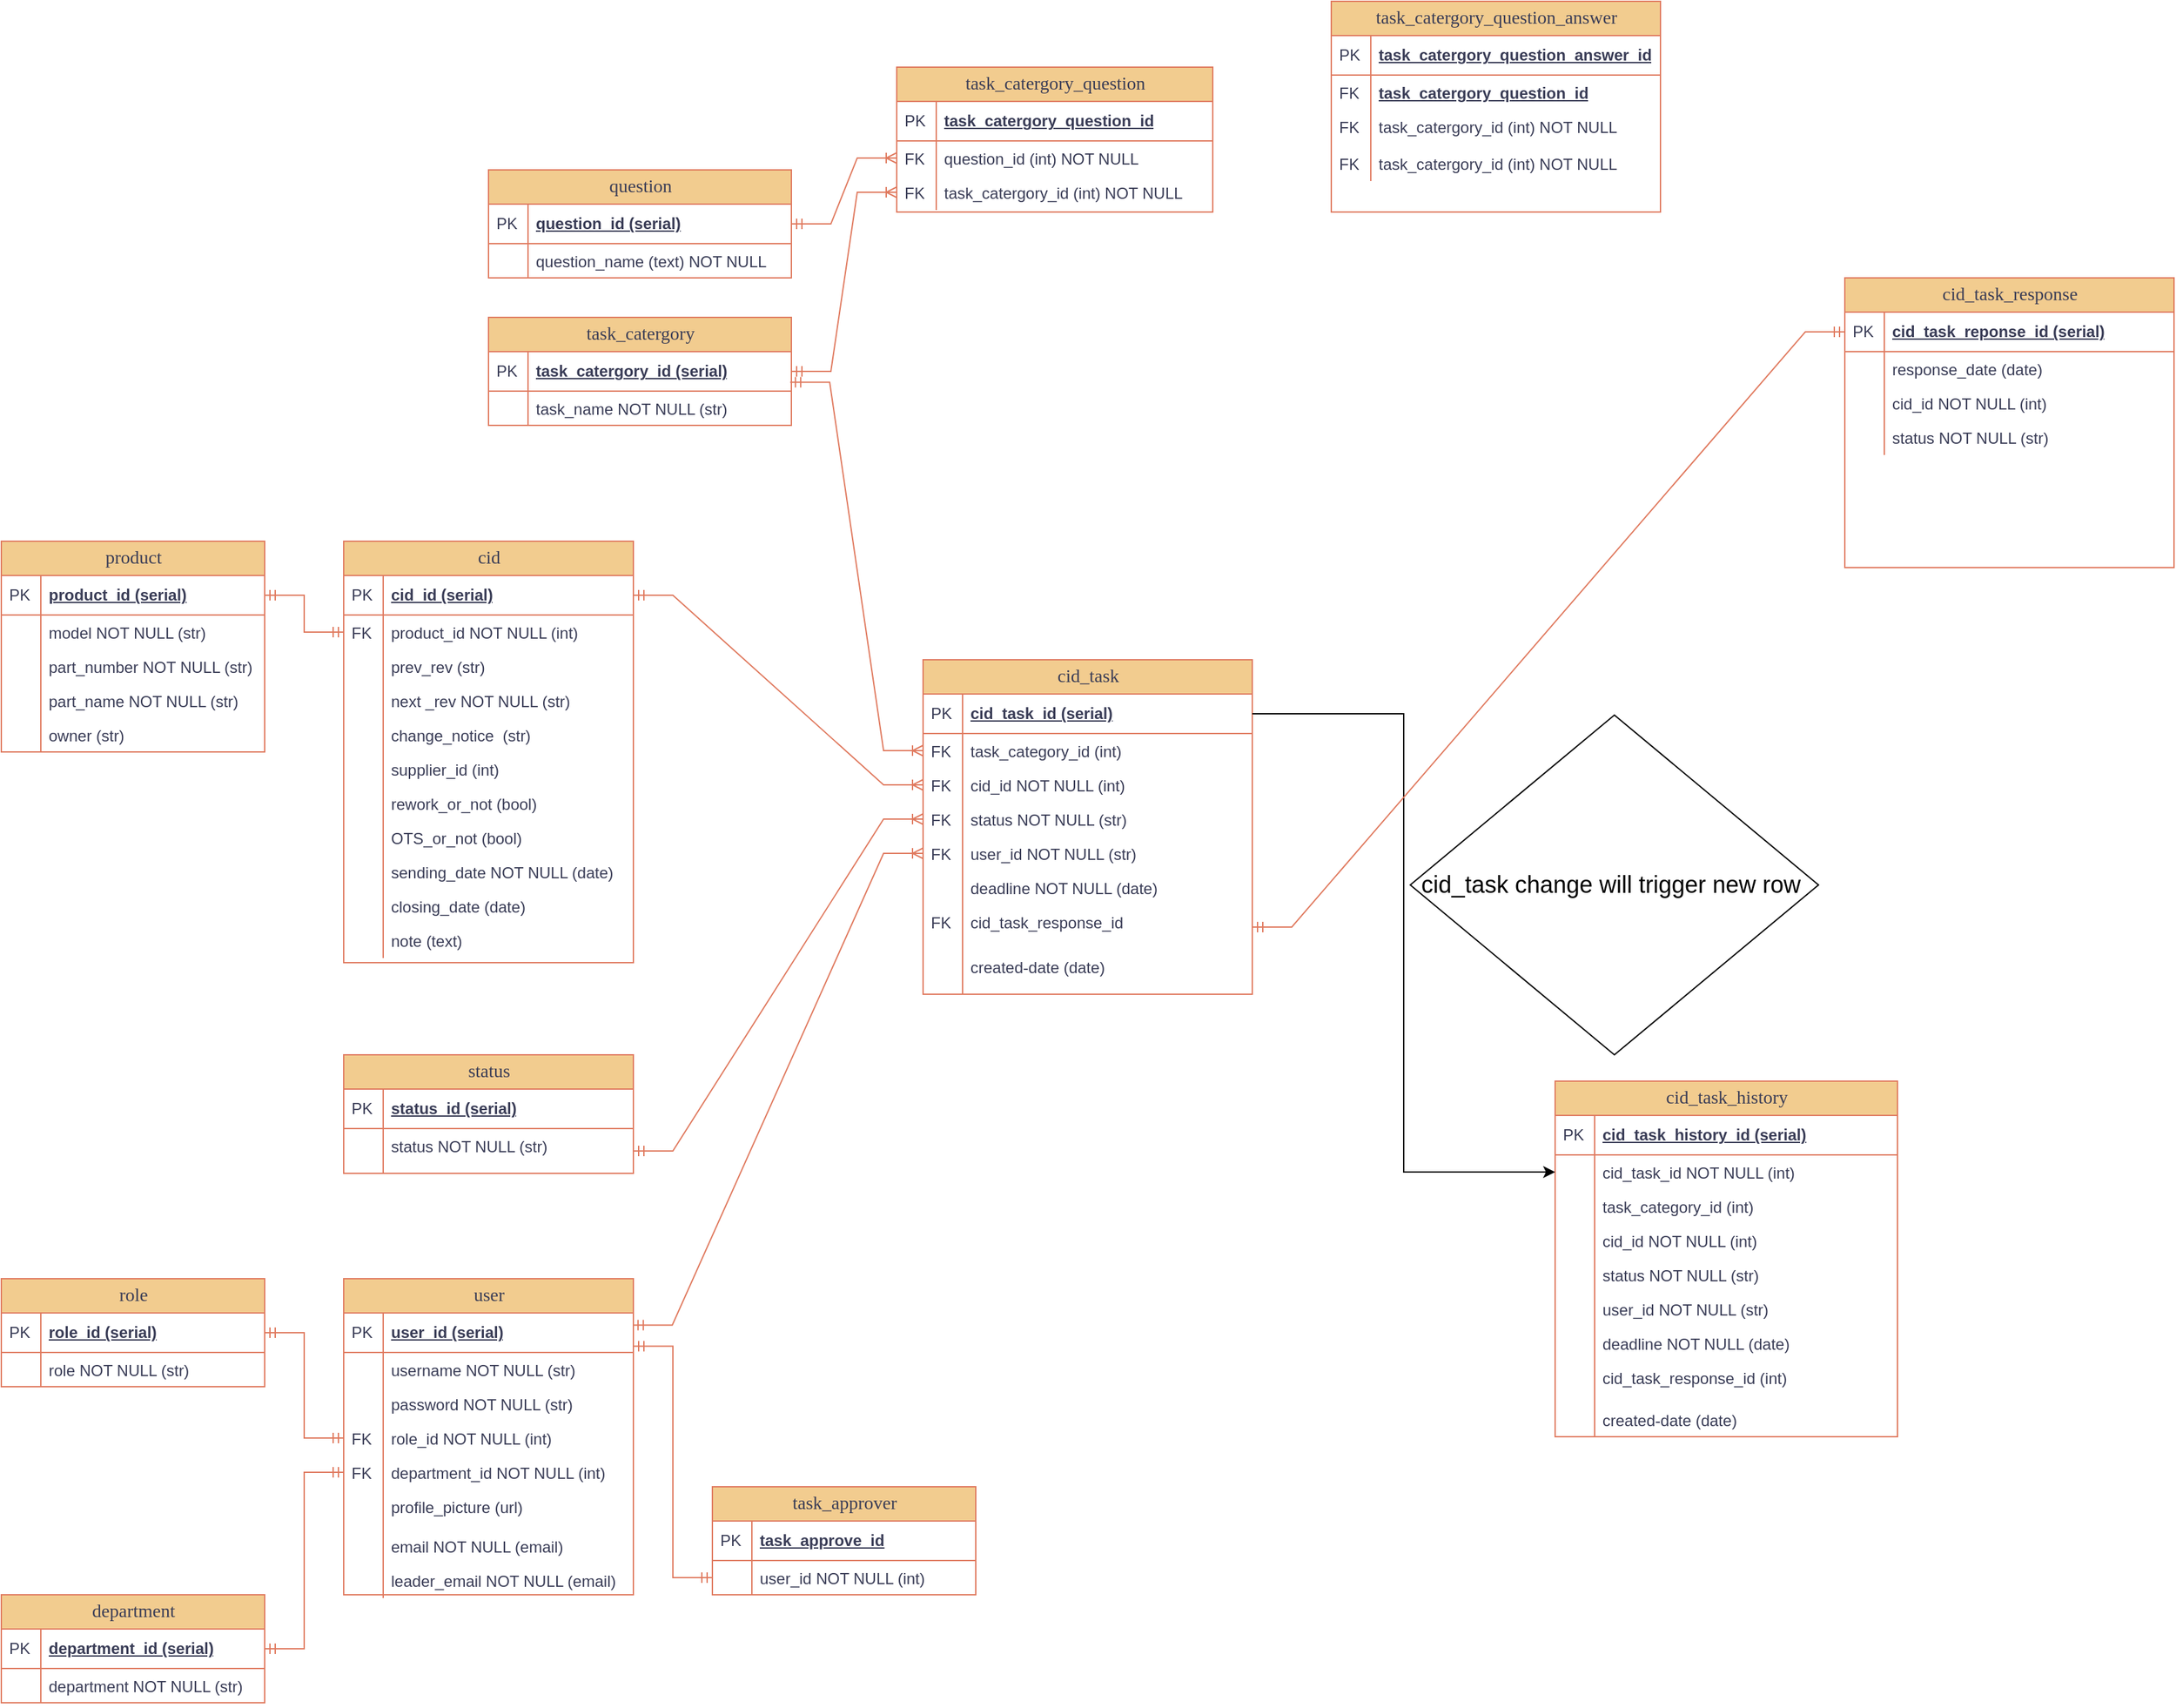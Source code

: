 <mxfile version="26.0.13">
  <diagram name="Page-1" id="e56a1550-8fbb-45ad-956c-1786394a9013">
    <mxGraphModel dx="1831" dy="1794" grid="1" gridSize="10" guides="1" tooltips="1" connect="1" arrows="1" fold="1" page="1" pageScale="1" pageWidth="1100" pageHeight="850" background="none" math="0" shadow="0">
      <root>
        <mxCell id="0" />
        <mxCell id="1" parent="0" />
        <mxCell id="2e49270ec7c68f3f-80" value="user" style="swimlane;html=1;fontStyle=0;childLayout=stackLayout;horizontal=1;startSize=26;fillColor=#F2CC8F;horizontalStack=0;resizeParent=1;resizeLast=0;collapsible=1;marginBottom=0;swimlaneFillColor=#ffffff;align=center;rounded=0;shadow=0;comic=0;labelBackgroundColor=none;strokeWidth=1;fontFamily=Verdana;fontSize=14;strokeColor=#E07A5F;fontColor=#393C56;" parent="1" vertex="1">
          <mxGeometry x="320" y="760" width="220" height="240" as="geometry" />
        </mxCell>
        <mxCell id="2e49270ec7c68f3f-81" value="user_id (serial)" style="shape=partialRectangle;top=0;left=0;right=0;bottom=1;html=1;align=left;verticalAlign=middle;fillColor=none;spacingLeft=34;spacingRight=4;whiteSpace=wrap;overflow=hidden;rotatable=0;points=[[0,0.5],[1,0.5]];portConstraint=eastwest;dropTarget=0;fontStyle=5;strokeColor=#E07A5F;labelBackgroundColor=none;fontColor=#393C56;" parent="2e49270ec7c68f3f-80" vertex="1">
          <mxGeometry y="26" width="220" height="30" as="geometry" />
        </mxCell>
        <mxCell id="2e49270ec7c68f3f-82" value="PK" style="shape=partialRectangle;top=0;left=0;bottom=0;html=1;fillColor=none;align=left;verticalAlign=middle;spacingLeft=4;spacingRight=4;whiteSpace=wrap;overflow=hidden;rotatable=0;points=[];portConstraint=eastwest;part=1;labelBackgroundColor=none;strokeColor=#E07A5F;fontColor=#393C56;" parent="2e49270ec7c68f3f-81" vertex="1" connectable="0">
          <mxGeometry width="30" height="30" as="geometry" />
        </mxCell>
        <mxCell id="2e49270ec7c68f3f-83" value="username NOT NULL (str)" style="shape=partialRectangle;top=0;left=0;right=0;bottom=0;html=1;align=left;verticalAlign=top;fillColor=none;spacingLeft=34;spacingRight=4;whiteSpace=wrap;overflow=hidden;rotatable=0;points=[[0,0.5],[1,0.5]];portConstraint=eastwest;dropTarget=0;labelBackgroundColor=none;strokeColor=#E07A5F;fontColor=#393C56;" parent="2e49270ec7c68f3f-80" vertex="1">
          <mxGeometry y="56" width="220" height="26" as="geometry" />
        </mxCell>
        <mxCell id="2e49270ec7c68f3f-84" value="" style="shape=partialRectangle;top=0;left=0;bottom=0;html=1;fillColor=none;align=left;verticalAlign=top;spacingLeft=4;spacingRight=4;whiteSpace=wrap;overflow=hidden;rotatable=0;points=[];portConstraint=eastwest;part=1;labelBackgroundColor=none;strokeColor=#E07A5F;fontColor=#393C56;" parent="2e49270ec7c68f3f-83" vertex="1" connectable="0">
          <mxGeometry width="30" height="26" as="geometry" />
        </mxCell>
        <mxCell id="2e49270ec7c68f3f-85" value="password NOT NULL (str)" style="shape=partialRectangle;top=0;left=0;right=0;bottom=0;html=1;align=left;verticalAlign=top;fillColor=none;spacingLeft=34;spacingRight=4;whiteSpace=wrap;overflow=hidden;rotatable=0;points=[[0,0.5],[1,0.5]];portConstraint=eastwest;dropTarget=0;labelBackgroundColor=none;strokeColor=#E07A5F;fontColor=#393C56;" parent="2e49270ec7c68f3f-80" vertex="1">
          <mxGeometry y="82" width="220" height="26" as="geometry" />
        </mxCell>
        <mxCell id="2e49270ec7c68f3f-86" value="" style="shape=partialRectangle;top=0;left=0;bottom=0;html=1;fillColor=none;align=left;verticalAlign=top;spacingLeft=4;spacingRight=4;whiteSpace=wrap;overflow=hidden;rotatable=0;points=[];portConstraint=eastwest;part=1;labelBackgroundColor=none;strokeColor=#E07A5F;fontColor=#393C56;" parent="2e49270ec7c68f3f-85" vertex="1" connectable="0">
          <mxGeometry width="30" height="26" as="geometry" />
        </mxCell>
        <mxCell id="2e49270ec7c68f3f-87" value="role_id NOT NULL (int)" style="shape=partialRectangle;top=0;left=0;right=0;bottom=0;html=1;align=left;verticalAlign=top;fillColor=none;spacingLeft=34;spacingRight=4;whiteSpace=wrap;overflow=hidden;rotatable=0;points=[[0,0.5],[1,0.5]];portConstraint=eastwest;dropTarget=0;labelBackgroundColor=none;strokeColor=#E07A5F;fontColor=#393C56;" parent="2e49270ec7c68f3f-80" vertex="1">
          <mxGeometry y="108" width="220" height="26" as="geometry" />
        </mxCell>
        <mxCell id="2e49270ec7c68f3f-88" value="FK" style="shape=partialRectangle;top=0;left=0;bottom=0;html=1;fillColor=none;align=left;verticalAlign=top;spacingLeft=4;spacingRight=4;whiteSpace=wrap;overflow=hidden;rotatable=0;points=[];portConstraint=eastwest;part=1;labelBackgroundColor=none;strokeColor=#E07A5F;fontColor=#393C56;" parent="2e49270ec7c68f3f-87" vertex="1" connectable="0">
          <mxGeometry width="30" height="26" as="geometry" />
        </mxCell>
        <mxCell id="2e49270ec7c68f3f-89" value="department_id NOT NULL (int)&lt;br&gt;&lt;div&gt;&lt;br&gt;&lt;/div&gt;" style="shape=partialRectangle;top=0;left=0;right=0;bottom=0;html=1;align=left;verticalAlign=top;fillColor=none;spacingLeft=34;spacingRight=4;whiteSpace=wrap;overflow=hidden;rotatable=0;points=[[0,0.5],[1,0.5]];portConstraint=eastwest;dropTarget=0;labelBackgroundColor=none;strokeColor=#E07A5F;fontColor=#393C56;" parent="2e49270ec7c68f3f-80" vertex="1">
          <mxGeometry y="134" width="220" height="26" as="geometry" />
        </mxCell>
        <mxCell id="2e49270ec7c68f3f-90" value="FK" style="shape=partialRectangle;top=0;left=0;bottom=0;html=1;fillColor=none;align=left;verticalAlign=top;spacingLeft=4;spacingRight=4;whiteSpace=wrap;overflow=hidden;rotatable=0;points=[];portConstraint=eastwest;part=1;labelBackgroundColor=none;strokeColor=#E07A5F;fontColor=#393C56;" parent="2e49270ec7c68f3f-89" vertex="1" connectable="0">
          <mxGeometry width="30" height="26" as="geometry" />
        </mxCell>
        <mxCell id="e1Z72pLPs2CvFWhqXE2E-46" value="profile_picture (url)" style="shape=partialRectangle;top=0;left=0;right=0;bottom=0;html=1;align=left;verticalAlign=top;fillColor=none;spacingLeft=34;spacingRight=4;whiteSpace=wrap;overflow=hidden;rotatable=0;points=[[0,0.5],[1,0.5]];portConstraint=eastwest;dropTarget=0;labelBackgroundColor=none;strokeColor=#E07A5F;fontColor=#393C56;" parent="2e49270ec7c68f3f-80" vertex="1">
          <mxGeometry y="160" width="220" height="30" as="geometry" />
        </mxCell>
        <mxCell id="e1Z72pLPs2CvFWhqXE2E-47" value="" style="shape=partialRectangle;top=0;left=0;bottom=0;html=1;fillColor=none;align=left;verticalAlign=top;spacingLeft=4;spacingRight=4;whiteSpace=wrap;overflow=hidden;rotatable=0;points=[];portConstraint=eastwest;part=1;labelBackgroundColor=none;strokeColor=#E07A5F;fontColor=#393C56;" parent="e1Z72pLPs2CvFWhqXE2E-46" vertex="1" connectable="0">
          <mxGeometry width="30" height="30.0" as="geometry" />
        </mxCell>
        <mxCell id="e1Z72pLPs2CvFWhqXE2E-48" value="email NOT NULL (email)" style="shape=partialRectangle;top=0;left=0;right=0;bottom=0;html=1;align=left;verticalAlign=top;fillColor=none;spacingLeft=34;spacingRight=4;whiteSpace=wrap;overflow=hidden;rotatable=0;points=[[0,0.5],[1,0.5]];portConstraint=eastwest;dropTarget=0;labelBackgroundColor=none;strokeColor=#E07A5F;fontColor=#393C56;" parent="2e49270ec7c68f3f-80" vertex="1">
          <mxGeometry y="190" width="220" height="26" as="geometry" />
        </mxCell>
        <mxCell id="e1Z72pLPs2CvFWhqXE2E-49" value="" style="shape=partialRectangle;top=0;left=0;bottom=0;html=1;fillColor=none;align=left;verticalAlign=top;spacingLeft=4;spacingRight=4;whiteSpace=wrap;overflow=hidden;rotatable=0;points=[];portConstraint=eastwest;part=1;labelBackgroundColor=none;strokeColor=#E07A5F;fontColor=#393C56;" parent="e1Z72pLPs2CvFWhqXE2E-48" vertex="1" connectable="0">
          <mxGeometry width="30" height="26" as="geometry" />
        </mxCell>
        <mxCell id="e1Z72pLPs2CvFWhqXE2E-2" value="cid" style="swimlane;html=1;fontStyle=0;childLayout=stackLayout;horizontal=1;startSize=26;fillColor=#F2CC8F;horizontalStack=0;resizeParent=1;resizeLast=0;collapsible=1;marginBottom=0;swimlaneFillColor=#ffffff;align=center;rounded=0;shadow=0;comic=0;labelBackgroundColor=none;strokeWidth=1;fontFamily=Verdana;fontSize=14;strokeColor=#E07A5F;fontColor=#393C56;" parent="1" vertex="1">
          <mxGeometry x="320" y="200" width="220" height="320" as="geometry" />
        </mxCell>
        <mxCell id="e1Z72pLPs2CvFWhqXE2E-3" value="cid_id (serial)" style="shape=partialRectangle;top=0;left=0;right=0;bottom=1;html=1;align=left;verticalAlign=middle;fillColor=none;spacingLeft=34;spacingRight=4;whiteSpace=wrap;overflow=hidden;rotatable=0;points=[[0,0.5],[1,0.5]];portConstraint=eastwest;dropTarget=0;fontStyle=5;labelBackgroundColor=none;strokeColor=#E07A5F;fontColor=#393C56;" parent="e1Z72pLPs2CvFWhqXE2E-2" vertex="1">
          <mxGeometry y="26" width="220" height="30" as="geometry" />
        </mxCell>
        <mxCell id="e1Z72pLPs2CvFWhqXE2E-4" value="PK" style="shape=partialRectangle;top=0;left=0;bottom=0;html=1;fillColor=none;align=left;verticalAlign=middle;spacingLeft=4;spacingRight=4;whiteSpace=wrap;overflow=hidden;rotatable=0;points=[];portConstraint=eastwest;part=1;labelBackgroundColor=none;strokeColor=#E07A5F;fontColor=#393C56;" parent="e1Z72pLPs2CvFWhqXE2E-3" vertex="1" connectable="0">
          <mxGeometry width="30" height="30" as="geometry" />
        </mxCell>
        <mxCell id="e1Z72pLPs2CvFWhqXE2E-5" value="product_id NOT NULL (int)" style="shape=partialRectangle;top=0;left=0;right=0;bottom=0;html=1;align=left;verticalAlign=top;fillColor=none;spacingLeft=34;spacingRight=4;whiteSpace=wrap;overflow=hidden;rotatable=0;points=[[0,0.5],[1,0.5]];portConstraint=eastwest;dropTarget=0;labelBackgroundColor=none;strokeColor=#E07A5F;fontColor=#393C56;" parent="e1Z72pLPs2CvFWhqXE2E-2" vertex="1">
          <mxGeometry y="56" width="220" height="26" as="geometry" />
        </mxCell>
        <mxCell id="e1Z72pLPs2CvFWhqXE2E-6" value="FK" style="shape=partialRectangle;top=0;left=0;bottom=0;html=1;fillColor=none;align=left;verticalAlign=top;spacingLeft=4;spacingRight=4;whiteSpace=wrap;overflow=hidden;rotatable=0;points=[];portConstraint=eastwest;part=1;labelBackgroundColor=none;strokeColor=#E07A5F;fontColor=#393C56;" parent="e1Z72pLPs2CvFWhqXE2E-5" vertex="1" connectable="0">
          <mxGeometry width="30" height="26" as="geometry" />
        </mxCell>
        <mxCell id="e1Z72pLPs2CvFWhqXE2E-7" value="prev_rev (str)" style="shape=partialRectangle;top=0;left=0;right=0;bottom=0;html=1;align=left;verticalAlign=top;fillColor=none;spacingLeft=34;spacingRight=4;whiteSpace=wrap;overflow=hidden;rotatable=0;points=[[0,0.5],[1,0.5]];portConstraint=eastwest;dropTarget=0;labelBackgroundColor=none;strokeColor=#E07A5F;fontColor=#393C56;" parent="e1Z72pLPs2CvFWhqXE2E-2" vertex="1">
          <mxGeometry y="82" width="220" height="26" as="geometry" />
        </mxCell>
        <mxCell id="e1Z72pLPs2CvFWhqXE2E-8" value="" style="shape=partialRectangle;top=0;left=0;bottom=0;html=1;fillColor=none;align=left;verticalAlign=top;spacingLeft=4;spacingRight=4;whiteSpace=wrap;overflow=hidden;rotatable=0;points=[];portConstraint=eastwest;part=1;labelBackgroundColor=none;strokeColor=#E07A5F;fontColor=#393C56;" parent="e1Z72pLPs2CvFWhqXE2E-7" vertex="1" connectable="0">
          <mxGeometry width="30" height="26" as="geometry" />
        </mxCell>
        <mxCell id="e1Z72pLPs2CvFWhqXE2E-9" value="next _rev NOT NULL (str)" style="shape=partialRectangle;top=0;left=0;right=0;bottom=0;html=1;align=left;verticalAlign=top;fillColor=none;spacingLeft=34;spacingRight=4;whiteSpace=wrap;overflow=hidden;rotatable=0;points=[[0,0.5],[1,0.5]];portConstraint=eastwest;dropTarget=0;labelBackgroundColor=none;strokeColor=#E07A5F;fontColor=#393C56;" parent="e1Z72pLPs2CvFWhqXE2E-2" vertex="1">
          <mxGeometry y="108" width="220" height="26" as="geometry" />
        </mxCell>
        <mxCell id="e1Z72pLPs2CvFWhqXE2E-10" value="" style="shape=partialRectangle;top=0;left=0;bottom=0;html=1;fillColor=none;align=left;verticalAlign=top;spacingLeft=4;spacingRight=4;whiteSpace=wrap;overflow=hidden;rotatable=0;points=[];portConstraint=eastwest;part=1;labelBackgroundColor=none;strokeColor=#E07A5F;fontColor=#393C56;" parent="e1Z72pLPs2CvFWhqXE2E-9" vertex="1" connectable="0">
          <mxGeometry width="30" height="26" as="geometry" />
        </mxCell>
        <mxCell id="e1Z72pLPs2CvFWhqXE2E-59" value="change_notice&amp;nbsp; (str)" style="shape=partialRectangle;top=0;left=0;right=0;bottom=0;html=1;align=left;verticalAlign=top;fillColor=none;spacingLeft=34;spacingRight=4;whiteSpace=wrap;overflow=hidden;rotatable=0;points=[[0,0.5],[1,0.5]];portConstraint=eastwest;dropTarget=0;labelBackgroundColor=none;strokeColor=#E07A5F;fontColor=#393C56;" parent="e1Z72pLPs2CvFWhqXE2E-2" vertex="1">
          <mxGeometry y="134" width="220" height="26" as="geometry" />
        </mxCell>
        <mxCell id="e1Z72pLPs2CvFWhqXE2E-60" value="" style="shape=partialRectangle;top=0;left=0;bottom=0;html=1;fillColor=none;align=left;verticalAlign=top;spacingLeft=4;spacingRight=4;whiteSpace=wrap;overflow=hidden;rotatable=0;points=[];portConstraint=eastwest;part=1;labelBackgroundColor=none;strokeColor=#E07A5F;fontColor=#393C56;" parent="e1Z72pLPs2CvFWhqXE2E-59" vertex="1" connectable="0">
          <mxGeometry width="30" height="26" as="geometry" />
        </mxCell>
        <mxCell id="e1Z72pLPs2CvFWhqXE2E-61" value="supplier_id (int)" style="shape=partialRectangle;top=0;left=0;right=0;bottom=0;html=1;align=left;verticalAlign=top;fillColor=none;spacingLeft=34;spacingRight=4;whiteSpace=wrap;overflow=hidden;rotatable=0;points=[[0,0.5],[1,0.5]];portConstraint=eastwest;dropTarget=0;labelBackgroundColor=none;strokeColor=#E07A5F;fontColor=#393C56;" parent="e1Z72pLPs2CvFWhqXE2E-2" vertex="1">
          <mxGeometry y="160" width="220" height="26" as="geometry" />
        </mxCell>
        <mxCell id="e1Z72pLPs2CvFWhqXE2E-62" value="" style="shape=partialRectangle;top=0;left=0;bottom=0;html=1;fillColor=none;align=left;verticalAlign=top;spacingLeft=4;spacingRight=4;whiteSpace=wrap;overflow=hidden;rotatable=0;points=[];portConstraint=eastwest;part=1;labelBackgroundColor=none;strokeColor=#E07A5F;fontColor=#393C56;" parent="e1Z72pLPs2CvFWhqXE2E-61" vertex="1" connectable="0">
          <mxGeometry width="30" height="26" as="geometry" />
        </mxCell>
        <mxCell id="e1Z72pLPs2CvFWhqXE2E-63" value="rework_or_not (bool)" style="shape=partialRectangle;top=0;left=0;right=0;bottom=0;html=1;align=left;verticalAlign=top;fillColor=none;spacingLeft=34;spacingRight=4;whiteSpace=wrap;overflow=hidden;rotatable=0;points=[[0,0.5],[1,0.5]];portConstraint=eastwest;dropTarget=0;labelBackgroundColor=none;strokeColor=#E07A5F;fontColor=#393C56;" parent="e1Z72pLPs2CvFWhqXE2E-2" vertex="1">
          <mxGeometry y="186" width="220" height="26" as="geometry" />
        </mxCell>
        <mxCell id="e1Z72pLPs2CvFWhqXE2E-64" value="" style="shape=partialRectangle;top=0;left=0;bottom=0;html=1;fillColor=none;align=left;verticalAlign=top;spacingLeft=4;spacingRight=4;whiteSpace=wrap;overflow=hidden;rotatable=0;points=[];portConstraint=eastwest;part=1;labelBackgroundColor=none;strokeColor=#E07A5F;fontColor=#393C56;" parent="e1Z72pLPs2CvFWhqXE2E-63" vertex="1" connectable="0">
          <mxGeometry width="30" height="26" as="geometry" />
        </mxCell>
        <mxCell id="e1Z72pLPs2CvFWhqXE2E-65" value="OTS_or_not (bool)" style="shape=partialRectangle;top=0;left=0;right=0;bottom=0;html=1;align=left;verticalAlign=top;fillColor=none;spacingLeft=34;spacingRight=4;whiteSpace=wrap;overflow=hidden;rotatable=0;points=[[0,0.5],[1,0.5]];portConstraint=eastwest;dropTarget=0;labelBackgroundColor=none;strokeColor=#E07A5F;fontColor=#393C56;" parent="e1Z72pLPs2CvFWhqXE2E-2" vertex="1">
          <mxGeometry y="212" width="220" height="26" as="geometry" />
        </mxCell>
        <mxCell id="e1Z72pLPs2CvFWhqXE2E-66" value="" style="shape=partialRectangle;top=0;left=0;bottom=0;html=1;fillColor=none;align=left;verticalAlign=top;spacingLeft=4;spacingRight=4;whiteSpace=wrap;overflow=hidden;rotatable=0;points=[];portConstraint=eastwest;part=1;labelBackgroundColor=none;strokeColor=#E07A5F;fontColor=#393C56;" parent="e1Z72pLPs2CvFWhqXE2E-65" vertex="1" connectable="0">
          <mxGeometry width="30" height="26" as="geometry" />
        </mxCell>
        <mxCell id="e1Z72pLPs2CvFWhqXE2E-67" value="sending_date NOT NULL (date)" style="shape=partialRectangle;top=0;left=0;right=0;bottom=0;html=1;align=left;verticalAlign=top;fillColor=none;spacingLeft=34;spacingRight=4;whiteSpace=wrap;overflow=hidden;rotatable=0;points=[[0,0.5],[1,0.5]];portConstraint=eastwest;dropTarget=0;labelBackgroundColor=none;strokeColor=#E07A5F;fontColor=#393C56;" parent="e1Z72pLPs2CvFWhqXE2E-2" vertex="1">
          <mxGeometry y="238" width="220" height="26" as="geometry" />
        </mxCell>
        <mxCell id="e1Z72pLPs2CvFWhqXE2E-68" value="" style="shape=partialRectangle;top=0;left=0;bottom=0;html=1;fillColor=none;align=left;verticalAlign=top;spacingLeft=4;spacingRight=4;whiteSpace=wrap;overflow=hidden;rotatable=0;points=[];portConstraint=eastwest;part=1;labelBackgroundColor=none;strokeColor=#E07A5F;fontColor=#393C56;" parent="e1Z72pLPs2CvFWhqXE2E-67" vertex="1" connectable="0">
          <mxGeometry width="30" height="26" as="geometry" />
        </mxCell>
        <mxCell id="e1Z72pLPs2CvFWhqXE2E-69" value="closing_date (date)" style="shape=partialRectangle;top=0;left=0;right=0;bottom=0;html=1;align=left;verticalAlign=top;fillColor=none;spacingLeft=34;spacingRight=4;whiteSpace=wrap;overflow=hidden;rotatable=0;points=[[0,0.5],[1,0.5]];portConstraint=eastwest;dropTarget=0;labelBackgroundColor=none;strokeColor=#E07A5F;fontColor=#393C56;" parent="e1Z72pLPs2CvFWhqXE2E-2" vertex="1">
          <mxGeometry y="264" width="220" height="26" as="geometry" />
        </mxCell>
        <mxCell id="e1Z72pLPs2CvFWhqXE2E-70" value="" style="shape=partialRectangle;top=0;left=0;bottom=0;html=1;fillColor=none;align=left;verticalAlign=top;spacingLeft=4;spacingRight=4;whiteSpace=wrap;overflow=hidden;rotatable=0;points=[];portConstraint=eastwest;part=1;labelBackgroundColor=none;strokeColor=#E07A5F;fontColor=#393C56;" parent="e1Z72pLPs2CvFWhqXE2E-69" vertex="1" connectable="0">
          <mxGeometry width="30" height="26" as="geometry" />
        </mxCell>
        <mxCell id="e1Z72pLPs2CvFWhqXE2E-73" value="note (text)" style="shape=partialRectangle;top=0;left=0;right=0;bottom=0;html=1;align=left;verticalAlign=top;fillColor=none;spacingLeft=34;spacingRight=4;whiteSpace=wrap;overflow=hidden;rotatable=0;points=[[0,0.5],[1,0.5]];portConstraint=eastwest;dropTarget=0;labelBackgroundColor=none;strokeColor=#E07A5F;fontColor=#393C56;" parent="e1Z72pLPs2CvFWhqXE2E-2" vertex="1">
          <mxGeometry y="290" width="220" height="26" as="geometry" />
        </mxCell>
        <mxCell id="e1Z72pLPs2CvFWhqXE2E-74" value="" style="shape=partialRectangle;top=0;left=0;bottom=0;html=1;fillColor=none;align=left;verticalAlign=top;spacingLeft=4;spacingRight=4;whiteSpace=wrap;overflow=hidden;rotatable=0;points=[];portConstraint=eastwest;part=1;labelBackgroundColor=none;strokeColor=#E07A5F;fontColor=#393C56;" parent="e1Z72pLPs2CvFWhqXE2E-73" vertex="1" connectable="0">
          <mxGeometry width="30" height="26" as="geometry" />
        </mxCell>
        <mxCell id="e1Z72pLPs2CvFWhqXE2E-15" value="department" style="swimlane;html=1;fontStyle=0;childLayout=stackLayout;horizontal=1;startSize=26;fillColor=#F2CC8F;horizontalStack=0;resizeParent=1;resizeLast=0;collapsible=1;marginBottom=0;swimlaneFillColor=#ffffff;align=center;rounded=0;shadow=0;comic=0;labelBackgroundColor=none;strokeWidth=1;fontFamily=Verdana;fontSize=14;strokeColor=#E07A5F;fontColor=#393C56;" parent="1" vertex="1">
          <mxGeometry x="60" y="1000" width="200" height="82" as="geometry" />
        </mxCell>
        <mxCell id="e1Z72pLPs2CvFWhqXE2E-16" value="department_id (serial)" style="shape=partialRectangle;top=0;left=0;right=0;bottom=1;html=1;align=left;verticalAlign=middle;fillColor=none;spacingLeft=34;spacingRight=4;whiteSpace=wrap;overflow=hidden;rotatable=0;points=[[0,0.5],[1,0.5]];portConstraint=eastwest;dropTarget=0;fontStyle=5;labelBackgroundColor=none;strokeColor=#E07A5F;fontColor=#393C56;" parent="e1Z72pLPs2CvFWhqXE2E-15" vertex="1">
          <mxGeometry y="26" width="200" height="30" as="geometry" />
        </mxCell>
        <mxCell id="e1Z72pLPs2CvFWhqXE2E-17" value="PK" style="shape=partialRectangle;top=0;left=0;bottom=0;html=1;fillColor=none;align=left;verticalAlign=middle;spacingLeft=4;spacingRight=4;whiteSpace=wrap;overflow=hidden;rotatable=0;points=[];portConstraint=eastwest;part=1;labelBackgroundColor=none;strokeColor=#E07A5F;fontColor=#393C56;" parent="e1Z72pLPs2CvFWhqXE2E-16" vertex="1" connectable="0">
          <mxGeometry width="30" height="30" as="geometry" />
        </mxCell>
        <mxCell id="e1Z72pLPs2CvFWhqXE2E-31" value="department NOT NULL (str)" style="shape=partialRectangle;top=0;left=0;right=0;bottom=0;html=1;align=left;verticalAlign=top;fillColor=none;spacingLeft=34;spacingRight=4;whiteSpace=wrap;overflow=hidden;rotatable=0;points=[[0,0.5],[1,0.5]];portConstraint=eastwest;dropTarget=0;labelBackgroundColor=none;strokeColor=#E07A5F;fontColor=#393C56;" parent="e1Z72pLPs2CvFWhqXE2E-15" vertex="1">
          <mxGeometry y="56" width="200" height="26" as="geometry" />
        </mxCell>
        <mxCell id="e1Z72pLPs2CvFWhqXE2E-32" value="" style="shape=partialRectangle;top=0;left=0;bottom=0;html=1;fillColor=none;align=left;verticalAlign=top;spacingLeft=4;spacingRight=4;whiteSpace=wrap;overflow=hidden;rotatable=0;points=[];portConstraint=eastwest;part=1;labelBackgroundColor=none;strokeColor=#E07A5F;fontColor=#393C56;" parent="e1Z72pLPs2CvFWhqXE2E-31" vertex="1" connectable="0">
          <mxGeometry width="30" height="26" as="geometry" />
        </mxCell>
        <mxCell id="e1Z72pLPs2CvFWhqXE2E-33" value="" style="edgeStyle=entityRelationEdgeStyle;fontSize=12;html=1;endArrow=ERmandOne;startArrow=ERmandOne;rounded=0;entryX=0;entryY=0.5;entryDx=0;entryDy=0;exitX=1;exitY=0.5;exitDx=0;exitDy=0;labelBackgroundColor=none;strokeColor=#E07A5F;fontColor=default;" parent="1" source="e1Z72pLPs2CvFWhqXE2E-16" target="2e49270ec7c68f3f-89" edge="1">
          <mxGeometry width="100" height="100" relative="1" as="geometry">
            <mxPoint x="300" y="945" as="sourcePoint" />
            <mxPoint x="400" y="845" as="targetPoint" />
            <Array as="points">
              <mxPoint x="302" y="983" />
            </Array>
          </mxGeometry>
        </mxCell>
        <mxCell id="e1Z72pLPs2CvFWhqXE2E-51" value="role" style="swimlane;html=1;fontStyle=0;childLayout=stackLayout;horizontal=1;startSize=26;fillColor=#F2CC8F;horizontalStack=0;resizeParent=1;resizeLast=0;collapsible=1;marginBottom=0;swimlaneFillColor=#ffffff;align=center;rounded=0;shadow=0;comic=0;labelBackgroundColor=none;strokeWidth=1;fontFamily=Verdana;fontSize=14;strokeColor=#E07A5F;fontColor=#393C56;" parent="1" vertex="1">
          <mxGeometry x="60" y="760" width="200" height="82" as="geometry" />
        </mxCell>
        <mxCell id="e1Z72pLPs2CvFWhqXE2E-52" value="role_id (serial)" style="shape=partialRectangle;top=0;left=0;right=0;bottom=1;html=1;align=left;verticalAlign=middle;fillColor=none;spacingLeft=34;spacingRight=4;whiteSpace=wrap;overflow=hidden;rotatable=0;points=[[0,0.5],[1,0.5]];portConstraint=eastwest;dropTarget=0;fontStyle=5;labelBackgroundColor=none;strokeColor=#E07A5F;fontColor=#393C56;" parent="e1Z72pLPs2CvFWhqXE2E-51" vertex="1">
          <mxGeometry y="26" width="200" height="30" as="geometry" />
        </mxCell>
        <mxCell id="e1Z72pLPs2CvFWhqXE2E-53" value="PK" style="shape=partialRectangle;top=0;left=0;bottom=0;html=1;fillColor=none;align=left;verticalAlign=middle;spacingLeft=4;spacingRight=4;whiteSpace=wrap;overflow=hidden;rotatable=0;points=[];portConstraint=eastwest;part=1;labelBackgroundColor=none;strokeColor=#E07A5F;fontColor=#393C56;" parent="e1Z72pLPs2CvFWhqXE2E-52" vertex="1" connectable="0">
          <mxGeometry width="30" height="30" as="geometry" />
        </mxCell>
        <mxCell id="e1Z72pLPs2CvFWhqXE2E-54" value="role NOT NULL (str)" style="shape=partialRectangle;top=0;left=0;right=0;bottom=0;html=1;align=left;verticalAlign=top;fillColor=none;spacingLeft=34;spacingRight=4;whiteSpace=wrap;overflow=hidden;rotatable=0;points=[[0,0.5],[1,0.5]];portConstraint=eastwest;dropTarget=0;labelBackgroundColor=none;strokeColor=#E07A5F;fontColor=#393C56;" parent="e1Z72pLPs2CvFWhqXE2E-51" vertex="1">
          <mxGeometry y="56" width="200" height="26" as="geometry" />
        </mxCell>
        <mxCell id="e1Z72pLPs2CvFWhqXE2E-55" value="" style="shape=partialRectangle;top=0;left=0;bottom=0;html=1;fillColor=none;align=left;verticalAlign=top;spacingLeft=4;spacingRight=4;whiteSpace=wrap;overflow=hidden;rotatable=0;points=[];portConstraint=eastwest;part=1;labelBackgroundColor=none;strokeColor=#E07A5F;fontColor=#393C56;" parent="e1Z72pLPs2CvFWhqXE2E-54" vertex="1" connectable="0">
          <mxGeometry width="30" height="26" as="geometry" />
        </mxCell>
        <mxCell id="e1Z72pLPs2CvFWhqXE2E-58" value="" style="edgeStyle=entityRelationEdgeStyle;fontSize=12;html=1;endArrow=ERmandOne;startArrow=ERmandOne;rounded=0;entryX=0;entryY=0.5;entryDx=0;entryDy=0;exitX=1;exitY=0.5;exitDx=0;exitDy=0;labelBackgroundColor=none;strokeColor=#E07A5F;fontColor=default;" parent="1" source="e1Z72pLPs2CvFWhqXE2E-52" target="2e49270ec7c68f3f-87" edge="1">
          <mxGeometry width="100" height="100" relative="1" as="geometry">
            <mxPoint x="250" y="1080" as="sourcePoint" />
            <mxPoint x="310" y="993" as="targetPoint" />
            <Array as="points">
              <mxPoint x="312" y="993" />
            </Array>
          </mxGeometry>
        </mxCell>
        <mxCell id="e1Z72pLPs2CvFWhqXE2E-104" value="product" style="swimlane;html=1;fontStyle=0;childLayout=stackLayout;horizontal=1;startSize=26;fillColor=#F2CC8F;horizontalStack=0;resizeParent=1;resizeLast=0;collapsible=1;marginBottom=0;swimlaneFillColor=#ffffff;align=center;rounded=0;shadow=0;comic=0;labelBackgroundColor=none;strokeWidth=1;fontFamily=Verdana;fontSize=14;strokeColor=#E07A5F;fontColor=#393C56;" parent="1" vertex="1">
          <mxGeometry x="60" y="200" width="200" height="160" as="geometry" />
        </mxCell>
        <mxCell id="e1Z72pLPs2CvFWhqXE2E-105" value="product_id (serial)" style="shape=partialRectangle;top=0;left=0;right=0;bottom=1;html=1;align=left;verticalAlign=middle;fillColor=none;spacingLeft=34;spacingRight=4;whiteSpace=wrap;overflow=hidden;rotatable=0;points=[[0,0.5],[1,0.5]];portConstraint=eastwest;dropTarget=0;fontStyle=5;strokeColor=#E07A5F;labelBackgroundColor=none;fontColor=#393C56;" parent="e1Z72pLPs2CvFWhqXE2E-104" vertex="1">
          <mxGeometry y="26" width="200" height="30" as="geometry" />
        </mxCell>
        <mxCell id="e1Z72pLPs2CvFWhqXE2E-106" value="PK" style="shape=partialRectangle;top=0;left=0;bottom=0;html=1;fillColor=none;align=left;verticalAlign=middle;spacingLeft=4;spacingRight=4;whiteSpace=wrap;overflow=hidden;rotatable=0;points=[];portConstraint=eastwest;part=1;labelBackgroundColor=none;strokeColor=#E07A5F;fontColor=#393C56;" parent="e1Z72pLPs2CvFWhqXE2E-105" vertex="1" connectable="0">
          <mxGeometry width="30" height="30" as="geometry" />
        </mxCell>
        <mxCell id="e1Z72pLPs2CvFWhqXE2E-107" value="model NOT NULL (str)" style="shape=partialRectangle;top=0;left=0;right=0;bottom=0;html=1;align=left;verticalAlign=top;fillColor=none;spacingLeft=34;spacingRight=4;whiteSpace=wrap;overflow=hidden;rotatable=0;points=[[0,0.5],[1,0.5]];portConstraint=eastwest;dropTarget=0;labelBackgroundColor=none;strokeColor=#E07A5F;fontColor=#393C56;" parent="e1Z72pLPs2CvFWhqXE2E-104" vertex="1">
          <mxGeometry y="56" width="200" height="26" as="geometry" />
        </mxCell>
        <mxCell id="e1Z72pLPs2CvFWhqXE2E-108" value="" style="shape=partialRectangle;top=0;left=0;bottom=0;html=1;fillColor=none;align=left;verticalAlign=top;spacingLeft=4;spacingRight=4;whiteSpace=wrap;overflow=hidden;rotatable=0;points=[];portConstraint=eastwest;part=1;labelBackgroundColor=none;strokeColor=#E07A5F;fontColor=#393C56;" parent="e1Z72pLPs2CvFWhqXE2E-107" vertex="1" connectable="0">
          <mxGeometry width="30" height="26" as="geometry" />
        </mxCell>
        <mxCell id="e1Z72pLPs2CvFWhqXE2E-109" value="part_number NOT NULL (str)" style="shape=partialRectangle;top=0;left=0;right=0;bottom=0;html=1;align=left;verticalAlign=top;fillColor=none;spacingLeft=34;spacingRight=4;whiteSpace=wrap;overflow=hidden;rotatable=0;points=[[0,0.5],[1,0.5]];portConstraint=eastwest;dropTarget=0;labelBackgroundColor=none;strokeColor=#E07A5F;fontColor=#393C56;" parent="e1Z72pLPs2CvFWhqXE2E-104" vertex="1">
          <mxGeometry y="82" width="200" height="26" as="geometry" />
        </mxCell>
        <mxCell id="e1Z72pLPs2CvFWhqXE2E-110" value="" style="shape=partialRectangle;top=0;left=0;bottom=0;html=1;fillColor=none;align=left;verticalAlign=top;spacingLeft=4;spacingRight=4;whiteSpace=wrap;overflow=hidden;rotatable=0;points=[];portConstraint=eastwest;part=1;labelBackgroundColor=none;strokeColor=#E07A5F;fontColor=#393C56;" parent="e1Z72pLPs2CvFWhqXE2E-109" vertex="1" connectable="0">
          <mxGeometry width="30" height="26" as="geometry" />
        </mxCell>
        <mxCell id="e1Z72pLPs2CvFWhqXE2E-111" value="part_name NOT NULL (str)" style="shape=partialRectangle;top=0;left=0;right=0;bottom=0;html=1;align=left;verticalAlign=top;fillColor=none;spacingLeft=34;spacingRight=4;whiteSpace=wrap;overflow=hidden;rotatable=0;points=[[0,0.5],[1,0.5]];portConstraint=eastwest;dropTarget=0;labelBackgroundColor=none;strokeColor=#E07A5F;fontColor=#393C56;" parent="e1Z72pLPs2CvFWhqXE2E-104" vertex="1">
          <mxGeometry y="108" width="200" height="26" as="geometry" />
        </mxCell>
        <mxCell id="e1Z72pLPs2CvFWhqXE2E-112" value="" style="shape=partialRectangle;top=0;left=0;bottom=0;html=1;fillColor=none;align=left;verticalAlign=top;spacingLeft=4;spacingRight=4;whiteSpace=wrap;overflow=hidden;rotatable=0;points=[];portConstraint=eastwest;part=1;labelBackgroundColor=none;strokeColor=#E07A5F;fontColor=#393C56;" parent="e1Z72pLPs2CvFWhqXE2E-111" vertex="1" connectable="0">
          <mxGeometry width="30" height="26" as="geometry" />
        </mxCell>
        <mxCell id="e1Z72pLPs2CvFWhqXE2E-113" value="&lt;div&gt;owner (str)&lt;/div&gt;" style="shape=partialRectangle;top=0;left=0;right=0;bottom=0;html=1;align=left;verticalAlign=top;fillColor=none;spacingLeft=34;spacingRight=4;whiteSpace=wrap;overflow=hidden;rotatable=0;points=[[0,0.5],[1,0.5]];portConstraint=eastwest;dropTarget=0;labelBackgroundColor=none;strokeColor=#E07A5F;fontColor=#393C56;" parent="e1Z72pLPs2CvFWhqXE2E-104" vertex="1">
          <mxGeometry y="134" width="200" height="26" as="geometry" />
        </mxCell>
        <mxCell id="e1Z72pLPs2CvFWhqXE2E-114" value="" style="shape=partialRectangle;top=0;left=0;bottom=0;html=1;fillColor=none;align=left;verticalAlign=top;spacingLeft=4;spacingRight=4;whiteSpace=wrap;overflow=hidden;rotatable=0;points=[];portConstraint=eastwest;part=1;labelBackgroundColor=none;strokeColor=#E07A5F;fontColor=#393C56;" parent="e1Z72pLPs2CvFWhqXE2E-113" vertex="1" connectable="0">
          <mxGeometry width="30" height="26" as="geometry" />
        </mxCell>
        <mxCell id="e1Z72pLPs2CvFWhqXE2E-126" value="task_catergory" style="swimlane;html=1;fontStyle=0;childLayout=stackLayout;horizontal=1;startSize=26;fillColor=#F2CC8F;horizontalStack=0;resizeParent=1;resizeLast=0;collapsible=1;marginBottom=0;swimlaneFillColor=#ffffff;align=center;rounded=0;shadow=0;comic=0;labelBackgroundColor=none;strokeWidth=1;fontFamily=Verdana;fontSize=14;strokeColor=#E07A5F;fontColor=#393C56;" parent="1" vertex="1">
          <mxGeometry x="430" y="30" width="230" height="82" as="geometry" />
        </mxCell>
        <mxCell id="e1Z72pLPs2CvFWhqXE2E-127" value="task_catergory_id (serial)" style="shape=partialRectangle;top=0;left=0;right=0;bottom=1;html=1;align=left;verticalAlign=middle;fillColor=none;spacingLeft=34;spacingRight=4;whiteSpace=wrap;overflow=hidden;rotatable=0;points=[[0,0.5],[1,0.5]];portConstraint=eastwest;dropTarget=0;fontStyle=5;strokeColor=#E07A5F;labelBackgroundColor=none;fontColor=#393C56;" parent="e1Z72pLPs2CvFWhqXE2E-126" vertex="1">
          <mxGeometry y="26" width="230" height="30" as="geometry" />
        </mxCell>
        <mxCell id="e1Z72pLPs2CvFWhqXE2E-128" value="PK" style="shape=partialRectangle;top=0;left=0;bottom=0;html=1;fillColor=none;align=left;verticalAlign=middle;spacingLeft=4;spacingRight=4;whiteSpace=wrap;overflow=hidden;rotatable=0;points=[];portConstraint=eastwest;part=1;labelBackgroundColor=none;strokeColor=#E07A5F;fontColor=#393C56;" parent="e1Z72pLPs2CvFWhqXE2E-127" vertex="1" connectable="0">
          <mxGeometry width="30" height="30" as="geometry" />
        </mxCell>
        <mxCell id="e1Z72pLPs2CvFWhqXE2E-129" value="task_name NOT NULL (str)" style="shape=partialRectangle;top=0;left=0;right=0;bottom=0;html=1;align=left;verticalAlign=top;fillColor=none;spacingLeft=34;spacingRight=4;whiteSpace=wrap;overflow=hidden;rotatable=0;points=[[0,0.5],[1,0.5]];portConstraint=eastwest;dropTarget=0;labelBackgroundColor=none;strokeColor=#E07A5F;fontColor=#393C56;" parent="e1Z72pLPs2CvFWhqXE2E-126" vertex="1">
          <mxGeometry y="56" width="230" height="26" as="geometry" />
        </mxCell>
        <mxCell id="e1Z72pLPs2CvFWhqXE2E-130" value="" style="shape=partialRectangle;top=0;left=0;bottom=0;html=1;fillColor=none;align=left;verticalAlign=top;spacingLeft=4;spacingRight=4;whiteSpace=wrap;overflow=hidden;rotatable=0;points=[];portConstraint=eastwest;part=1;labelBackgroundColor=none;strokeColor=#E07A5F;fontColor=#393C56;" parent="e1Z72pLPs2CvFWhqXE2E-129" vertex="1" connectable="0">
          <mxGeometry width="30" height="26" as="geometry" />
        </mxCell>
        <mxCell id="e1Z72pLPs2CvFWhqXE2E-138" value="cid_task" style="swimlane;html=1;fontStyle=0;childLayout=stackLayout;horizontal=1;startSize=26;fillColor=#F2CC8F;horizontalStack=0;resizeParent=1;resizeLast=0;collapsible=1;marginBottom=0;swimlaneFillColor=#ffffff;align=center;rounded=0;shadow=0;comic=0;labelBackgroundColor=none;strokeWidth=1;fontFamily=Verdana;fontSize=14;strokeColor=#E07A5F;fontColor=#393C56;" parent="1" vertex="1">
          <mxGeometry x="760" y="290" width="250" height="254" as="geometry" />
        </mxCell>
        <mxCell id="e1Z72pLPs2CvFWhqXE2E-139" value="cid_task_id (serial)" style="shape=partialRectangle;top=0;left=0;right=0;bottom=1;html=1;align=left;verticalAlign=middle;fillColor=none;spacingLeft=34;spacingRight=4;whiteSpace=wrap;overflow=hidden;rotatable=0;points=[[0,0.5],[1,0.5]];portConstraint=eastwest;dropTarget=0;fontStyle=5;labelBackgroundColor=none;strokeColor=#E07A5F;fontColor=#393C56;" parent="e1Z72pLPs2CvFWhqXE2E-138" vertex="1">
          <mxGeometry y="26" width="250" height="30" as="geometry" />
        </mxCell>
        <mxCell id="e1Z72pLPs2CvFWhqXE2E-140" value="PK" style="shape=partialRectangle;top=0;left=0;bottom=0;html=1;fillColor=none;align=left;verticalAlign=middle;spacingLeft=4;spacingRight=4;whiteSpace=wrap;overflow=hidden;rotatable=0;points=[];portConstraint=eastwest;part=1;labelBackgroundColor=none;strokeColor=#E07A5F;fontColor=#393C56;" parent="e1Z72pLPs2CvFWhqXE2E-139" vertex="1" connectable="0">
          <mxGeometry width="30" height="30" as="geometry" />
        </mxCell>
        <mxCell id="e1Z72pLPs2CvFWhqXE2E-141" value="task_category_id (int)" style="shape=partialRectangle;top=0;left=0;right=0;bottom=0;html=1;align=left;verticalAlign=top;fillColor=none;spacingLeft=34;spacingRight=4;whiteSpace=wrap;overflow=hidden;rotatable=0;points=[[0,0.5],[1,0.5]];portConstraint=eastwest;dropTarget=0;labelBackgroundColor=none;strokeColor=#E07A5F;fontColor=#393C56;" parent="e1Z72pLPs2CvFWhqXE2E-138" vertex="1">
          <mxGeometry y="56" width="250" height="26" as="geometry" />
        </mxCell>
        <mxCell id="e1Z72pLPs2CvFWhqXE2E-142" value="FK" style="shape=partialRectangle;top=0;left=0;bottom=0;html=1;fillColor=none;align=left;verticalAlign=top;spacingLeft=4;spacingRight=4;whiteSpace=wrap;overflow=hidden;rotatable=0;points=[];portConstraint=eastwest;part=1;labelBackgroundColor=none;strokeColor=#E07A5F;fontColor=#393C56;" parent="e1Z72pLPs2CvFWhqXE2E-141" vertex="1" connectable="0">
          <mxGeometry width="30" height="26" as="geometry" />
        </mxCell>
        <mxCell id="e1Z72pLPs2CvFWhqXE2E-143" value="cid_id NOT NULL (int)" style="shape=partialRectangle;top=0;left=0;right=0;bottom=0;html=1;align=left;verticalAlign=top;fillColor=none;spacingLeft=34;spacingRight=4;whiteSpace=wrap;overflow=hidden;rotatable=0;points=[[0,0.5],[1,0.5]];portConstraint=eastwest;dropTarget=0;labelBackgroundColor=none;strokeColor=#E07A5F;fontColor=#393C56;" parent="e1Z72pLPs2CvFWhqXE2E-138" vertex="1">
          <mxGeometry y="82" width="250" height="26" as="geometry" />
        </mxCell>
        <mxCell id="e1Z72pLPs2CvFWhqXE2E-144" value="FK" style="shape=partialRectangle;top=0;left=0;bottom=0;html=1;fillColor=none;align=left;verticalAlign=top;spacingLeft=4;spacingRight=4;whiteSpace=wrap;overflow=hidden;rotatable=0;points=[];portConstraint=eastwest;part=1;labelBackgroundColor=none;strokeColor=#E07A5F;fontColor=#393C56;" parent="e1Z72pLPs2CvFWhqXE2E-143" vertex="1" connectable="0">
          <mxGeometry width="30" height="26" as="geometry" />
        </mxCell>
        <mxCell id="FDP0G7_FQ-IaxKkqoNTh-1" value="status NOT NULL (str)" style="shape=partialRectangle;top=0;left=0;right=0;bottom=0;html=1;align=left;verticalAlign=top;fillColor=none;spacingLeft=34;spacingRight=4;whiteSpace=wrap;overflow=hidden;rotatable=0;points=[[0,0.5],[1,0.5]];portConstraint=eastwest;dropTarget=0;labelBackgroundColor=none;strokeColor=#E07A5F;fontColor=#393C56;" vertex="1" parent="e1Z72pLPs2CvFWhqXE2E-138">
          <mxGeometry y="108" width="250" height="26" as="geometry" />
        </mxCell>
        <mxCell id="FDP0G7_FQ-IaxKkqoNTh-2" value="FK" style="shape=partialRectangle;top=0;left=0;bottom=0;html=1;fillColor=none;align=left;verticalAlign=top;spacingLeft=4;spacingRight=4;whiteSpace=wrap;overflow=hidden;rotatable=0;points=[];portConstraint=eastwest;part=1;labelBackgroundColor=none;strokeColor=#E07A5F;fontColor=#393C56;" vertex="1" connectable="0" parent="FDP0G7_FQ-IaxKkqoNTh-1">
          <mxGeometry width="30" height="26" as="geometry" />
        </mxCell>
        <mxCell id="FDP0G7_FQ-IaxKkqoNTh-3" value="user_id NOT NULL (str)" style="shape=partialRectangle;top=0;left=0;right=0;bottom=0;html=1;align=left;verticalAlign=top;fillColor=none;spacingLeft=34;spacingRight=4;whiteSpace=wrap;overflow=hidden;rotatable=0;points=[[0,0.5],[1,0.5]];portConstraint=eastwest;dropTarget=0;labelBackgroundColor=none;strokeColor=#E07A5F;fontColor=#393C56;" vertex="1" parent="e1Z72pLPs2CvFWhqXE2E-138">
          <mxGeometry y="134" width="250" height="26" as="geometry" />
        </mxCell>
        <mxCell id="FDP0G7_FQ-IaxKkqoNTh-4" value="FK" style="shape=partialRectangle;top=0;left=0;bottom=0;html=1;fillColor=none;align=left;verticalAlign=top;spacingLeft=4;spacingRight=4;whiteSpace=wrap;overflow=hidden;rotatable=0;points=[];portConstraint=eastwest;part=1;labelBackgroundColor=none;strokeColor=#E07A5F;fontColor=#393C56;" vertex="1" connectable="0" parent="FDP0G7_FQ-IaxKkqoNTh-3">
          <mxGeometry width="30" height="26" as="geometry" />
        </mxCell>
        <mxCell id="FDP0G7_FQ-IaxKkqoNTh-5" value="deadline NOT NULL (date)" style="shape=partialRectangle;top=0;left=0;right=0;bottom=0;html=1;align=left;verticalAlign=top;fillColor=none;spacingLeft=34;spacingRight=4;whiteSpace=wrap;overflow=hidden;rotatable=0;points=[[0,0.5],[1,0.5]];portConstraint=eastwest;dropTarget=0;labelBackgroundColor=none;strokeColor=#E07A5F;fontColor=#393C56;" vertex="1" parent="e1Z72pLPs2CvFWhqXE2E-138">
          <mxGeometry y="160" width="250" height="26" as="geometry" />
        </mxCell>
        <mxCell id="FDP0G7_FQ-IaxKkqoNTh-6" value="" style="shape=partialRectangle;top=0;left=0;bottom=0;html=1;fillColor=none;align=left;verticalAlign=top;spacingLeft=4;spacingRight=4;whiteSpace=wrap;overflow=hidden;rotatable=0;points=[];portConstraint=eastwest;part=1;labelBackgroundColor=none;strokeColor=#E07A5F;fontColor=#393C56;" vertex="1" connectable="0" parent="FDP0G7_FQ-IaxKkqoNTh-5">
          <mxGeometry width="30" height="26" as="geometry" />
        </mxCell>
        <mxCell id="FDP0G7_FQ-IaxKkqoNTh-16" value="cid_task_response_id" style="shape=partialRectangle;top=0;left=0;right=0;bottom=0;html=1;align=left;verticalAlign=top;fillColor=none;spacingLeft=34;spacingRight=4;whiteSpace=wrap;overflow=hidden;rotatable=0;points=[[0,0.5],[1,0.5]];portConstraint=eastwest;dropTarget=0;labelBackgroundColor=none;strokeColor=#E07A5F;fontColor=#393C56;" vertex="1" parent="e1Z72pLPs2CvFWhqXE2E-138">
          <mxGeometry y="186" width="250" height="34" as="geometry" />
        </mxCell>
        <mxCell id="FDP0G7_FQ-IaxKkqoNTh-17" value="FK" style="shape=partialRectangle;top=0;left=0;bottom=0;html=1;fillColor=none;align=left;verticalAlign=top;spacingLeft=4;spacingRight=4;whiteSpace=wrap;overflow=hidden;rotatable=0;points=[];portConstraint=eastwest;part=1;labelBackgroundColor=none;strokeColor=#E07A5F;fontColor=#393C56;" vertex="1" connectable="0" parent="FDP0G7_FQ-IaxKkqoNTh-16">
          <mxGeometry width="30" height="34" as="geometry" />
        </mxCell>
        <mxCell id="FDP0G7_FQ-IaxKkqoNTh-11" value="created-date (date)" style="shape=partialRectangle;top=0;left=0;right=0;bottom=0;html=1;align=left;verticalAlign=top;fillColor=none;spacingLeft=34;spacingRight=4;whiteSpace=wrap;overflow=hidden;rotatable=0;points=[[0,0.5],[1,0.5]];portConstraint=eastwest;dropTarget=0;labelBackgroundColor=none;strokeColor=#E07A5F;fontColor=#393C56;" vertex="1" parent="e1Z72pLPs2CvFWhqXE2E-138">
          <mxGeometry y="220" width="250" height="34" as="geometry" />
        </mxCell>
        <mxCell id="FDP0G7_FQ-IaxKkqoNTh-12" value="" style="shape=partialRectangle;top=0;left=0;bottom=0;html=1;fillColor=none;align=left;verticalAlign=top;spacingLeft=4;spacingRight=4;whiteSpace=wrap;overflow=hidden;rotatable=0;points=[];portConstraint=eastwest;part=1;labelBackgroundColor=none;strokeColor=#E07A5F;fontColor=#393C56;" vertex="1" connectable="0" parent="FDP0G7_FQ-IaxKkqoNTh-11">
          <mxGeometry width="30" height="34" as="geometry" />
        </mxCell>
        <mxCell id="e1Z72pLPs2CvFWhqXE2E-168" value="" style="edgeStyle=entityRelationEdgeStyle;fontSize=12;html=1;endArrow=ERmandOne;startArrow=ERmandOne;rounded=0;entryX=0;entryY=0.5;entryDx=0;entryDy=0;exitX=1;exitY=0.5;exitDx=0;exitDy=0;labelBackgroundColor=none;strokeColor=#E07A5F;fontColor=default;" parent="1" source="e1Z72pLPs2CvFWhqXE2E-105" target="e1Z72pLPs2CvFWhqXE2E-5" edge="1">
          <mxGeometry width="100" height="100" relative="1" as="geometry">
            <mxPoint x="200" y="90" as="sourcePoint" />
            <mxPoint x="260" y="170" as="targetPoint" />
            <Array as="points">
              <mxPoint x="262" y="202" />
              <mxPoint x="230" y="99" />
            </Array>
          </mxGeometry>
        </mxCell>
        <mxCell id="e1Z72pLPs2CvFWhqXE2E-169" value="" style="edgeStyle=entityRelationEdgeStyle;fontSize=12;html=1;endArrow=ERoneToMany;startArrow=ERmandOne;rounded=0;strokeColor=#E07A5F;fontColor=#393C56;fillColor=#F2CC8F;exitX=1;exitY=0.5;exitDx=0;exitDy=0;entryX=0;entryY=0.5;entryDx=0;entryDy=0;" parent="1" source="e1Z72pLPs2CvFWhqXE2E-3" target="e1Z72pLPs2CvFWhqXE2E-143" edge="1">
          <mxGeometry width="100" height="100" relative="1" as="geometry">
            <mxPoint x="660" y="241" as="sourcePoint" />
            <mxPoint x="680" y="260" as="targetPoint" />
            <Array as="points">
              <mxPoint x="610" y="220" />
            </Array>
          </mxGeometry>
        </mxCell>
        <mxCell id="e1Z72pLPs2CvFWhqXE2E-171" value="" style="edgeStyle=entityRelationEdgeStyle;fontSize=12;html=1;endArrow=ERoneToMany;startArrow=ERmandOne;rounded=0;strokeColor=#E07A5F;fontColor=#393C56;fillColor=#F2CC8F;exitX=0.998;exitY=0.308;exitDx=0;exitDy=0;exitPerimeter=0;entryX=0;entryY=0.5;entryDx=0;entryDy=0;" parent="1" source="2e49270ec7c68f3f-81" target="FDP0G7_FQ-IaxKkqoNTh-3" edge="1">
          <mxGeometry width="100" height="100" relative="1" as="geometry">
            <mxPoint x="100" y="625" as="sourcePoint" />
            <mxPoint x="720" y="660" as="targetPoint" />
            <Array as="points">
              <mxPoint x="110" y="749" />
            </Array>
          </mxGeometry>
        </mxCell>
        <mxCell id="e1Z72pLPs2CvFWhqXE2E-172" value="" style="edgeStyle=entityRelationEdgeStyle;fontSize=12;html=1;endArrow=ERoneToMany;startArrow=ERmandOne;rounded=0;strokeColor=#E07A5F;fontColor=#393C56;fillColor=#F2CC8F;exitX=0.996;exitY=0.775;exitDx=0;exitDy=0;entryX=0;entryY=0.5;entryDx=0;entryDy=0;exitPerimeter=0;" parent="1" source="e1Z72pLPs2CvFWhqXE2E-127" target="e1Z72pLPs2CvFWhqXE2E-141" edge="1">
          <mxGeometry width="100" height="100" relative="1" as="geometry">
            <mxPoint x="1430" y="576" as="sourcePoint" />
            <mxPoint x="1600" y="370" as="targetPoint" />
            <Array as="points">
              <mxPoint x="1500" y="580" />
              <mxPoint x="1510" y="610" />
              <mxPoint x="1520" y="650" />
              <mxPoint x="1430" y="410" />
            </Array>
          </mxGeometry>
        </mxCell>
        <mxCell id="e1Z72pLPs2CvFWhqXE2E-173" value="leader_email NOT NULL (email)" style="shape=partialRectangle;top=0;left=0;right=0;bottom=0;html=1;align=left;verticalAlign=top;fillColor=none;spacingLeft=34;spacingRight=4;whiteSpace=wrap;overflow=hidden;rotatable=0;points=[[0,0.5],[1,0.5]];portConstraint=eastwest;dropTarget=0;labelBackgroundColor=none;strokeColor=#E07A5F;fontColor=#393C56;" parent="1" vertex="1">
          <mxGeometry x="320" y="976" width="220" height="26" as="geometry" />
        </mxCell>
        <mxCell id="e1Z72pLPs2CvFWhqXE2E-174" value="" style="shape=partialRectangle;top=0;left=0;bottom=0;html=1;fillColor=none;align=left;verticalAlign=top;spacingLeft=4;spacingRight=4;whiteSpace=wrap;overflow=hidden;rotatable=0;points=[];portConstraint=eastwest;part=1;labelBackgroundColor=none;strokeColor=#E07A5F;fontColor=#393C56;" parent="e1Z72pLPs2CvFWhqXE2E-173" vertex="1" connectable="0">
          <mxGeometry width="30" height="26" as="geometry" />
        </mxCell>
        <mxCell id="e1Z72pLPs2CvFWhqXE2E-175" value="task_approver" style="swimlane;html=1;fontStyle=0;childLayout=stackLayout;horizontal=1;startSize=26;fillColor=#F2CC8F;horizontalStack=0;resizeParent=1;resizeLast=0;collapsible=1;marginBottom=0;swimlaneFillColor=#ffffff;align=center;rounded=0;shadow=0;comic=0;labelBackgroundColor=none;strokeWidth=1;fontFamily=Verdana;fontSize=14;strokeColor=#E07A5F;fontColor=#393C56;" parent="1" vertex="1">
          <mxGeometry x="600" y="918" width="200" height="82" as="geometry" />
        </mxCell>
        <mxCell id="e1Z72pLPs2CvFWhqXE2E-176" value="task_approve_id" style="shape=partialRectangle;top=0;left=0;right=0;bottom=1;html=1;align=left;verticalAlign=middle;fillColor=none;spacingLeft=34;spacingRight=4;whiteSpace=wrap;overflow=hidden;rotatable=0;points=[[0,0.5],[1,0.5]];portConstraint=eastwest;dropTarget=0;fontStyle=5;labelBackgroundColor=none;strokeColor=#E07A5F;fontColor=#393C56;" parent="e1Z72pLPs2CvFWhqXE2E-175" vertex="1">
          <mxGeometry y="26" width="200" height="30" as="geometry" />
        </mxCell>
        <mxCell id="e1Z72pLPs2CvFWhqXE2E-177" value="PK" style="shape=partialRectangle;top=0;left=0;bottom=0;html=1;fillColor=none;align=left;verticalAlign=middle;spacingLeft=4;spacingRight=4;whiteSpace=wrap;overflow=hidden;rotatable=0;points=[];portConstraint=eastwest;part=1;labelBackgroundColor=none;strokeColor=#E07A5F;fontColor=#393C56;" parent="e1Z72pLPs2CvFWhqXE2E-176" vertex="1" connectable="0">
          <mxGeometry width="30" height="30" as="geometry" />
        </mxCell>
        <mxCell id="e1Z72pLPs2CvFWhqXE2E-178" value="user_id NOT NULL (int)" style="shape=partialRectangle;top=0;left=0;right=0;bottom=0;html=1;align=left;verticalAlign=top;fillColor=none;spacingLeft=34;spacingRight=4;whiteSpace=wrap;overflow=hidden;rotatable=0;points=[[0,0.5],[1,0.5]];portConstraint=eastwest;dropTarget=0;labelBackgroundColor=none;strokeColor=#E07A5F;fontColor=#393C56;" parent="e1Z72pLPs2CvFWhqXE2E-175" vertex="1">
          <mxGeometry y="56" width="200" height="26" as="geometry" />
        </mxCell>
        <mxCell id="e1Z72pLPs2CvFWhqXE2E-179" value="" style="shape=partialRectangle;top=0;left=0;bottom=0;html=1;fillColor=none;align=left;verticalAlign=top;spacingLeft=4;spacingRight=4;whiteSpace=wrap;overflow=hidden;rotatable=0;points=[];portConstraint=eastwest;part=1;labelBackgroundColor=none;strokeColor=#E07A5F;fontColor=#393C56;" parent="e1Z72pLPs2CvFWhqXE2E-178" vertex="1" connectable="0">
          <mxGeometry width="30" height="26" as="geometry" />
        </mxCell>
        <mxCell id="e1Z72pLPs2CvFWhqXE2E-181" value="" style="edgeStyle=entityRelationEdgeStyle;fontSize=12;html=1;endArrow=ERmandOne;startArrow=ERmandOne;rounded=0;entryX=1;entryY=0.841;entryDx=0;entryDy=0;exitX=0;exitY=0.5;exitDx=0;exitDy=0;labelBackgroundColor=none;strokeColor=#E07A5F;fontColor=default;entryPerimeter=0;" parent="1" source="e1Z72pLPs2CvFWhqXE2E-178" target="2e49270ec7c68f3f-81" edge="1">
          <mxGeometry width="100" height="100" relative="1" as="geometry">
            <mxPoint x="270" y="890" as="sourcePoint" />
            <mxPoint x="330" y="891" as="targetPoint" />
            <Array as="points">
              <mxPoint x="322" y="1003" />
              <mxPoint x="260" y="800" />
            </Array>
          </mxGeometry>
        </mxCell>
        <mxCell id="e1Z72pLPs2CvFWhqXE2E-186" value="cid_task_history" style="swimlane;html=1;fontStyle=0;childLayout=stackLayout;horizontal=1;startSize=26;fillColor=#F2CC8F;horizontalStack=0;resizeParent=1;resizeLast=0;collapsible=1;marginBottom=0;swimlaneFillColor=#ffffff;align=center;rounded=0;shadow=0;comic=0;labelBackgroundColor=none;strokeWidth=1;fontFamily=Verdana;fontSize=14;strokeColor=#E07A5F;fontColor=#393C56;" parent="1" vertex="1">
          <mxGeometry x="1240" y="610" width="260" height="270" as="geometry" />
        </mxCell>
        <mxCell id="e1Z72pLPs2CvFWhqXE2E-187" value="cid_task_history_id (serial)" style="shape=partialRectangle;top=0;left=0;right=0;bottom=1;html=1;align=left;verticalAlign=middle;fillColor=none;spacingLeft=34;spacingRight=4;whiteSpace=wrap;overflow=hidden;rotatable=0;points=[[0,0.5],[1,0.5]];portConstraint=eastwest;dropTarget=0;fontStyle=5;labelBackgroundColor=none;strokeColor=#E07A5F;fontColor=#393C56;" parent="e1Z72pLPs2CvFWhqXE2E-186" vertex="1">
          <mxGeometry y="26" width="260" height="30" as="geometry" />
        </mxCell>
        <mxCell id="e1Z72pLPs2CvFWhqXE2E-188" value="PK" style="shape=partialRectangle;top=0;left=0;bottom=0;html=1;fillColor=none;align=left;verticalAlign=middle;spacingLeft=4;spacingRight=4;whiteSpace=wrap;overflow=hidden;rotatable=0;points=[];portConstraint=eastwest;part=1;labelBackgroundColor=none;strokeColor=#E07A5F;fontColor=#393C56;" parent="e1Z72pLPs2CvFWhqXE2E-187" vertex="1" connectable="0">
          <mxGeometry width="30" height="30" as="geometry" />
        </mxCell>
        <mxCell id="e1Z72pLPs2CvFWhqXE2E-189" value="cid_task_id NOT NULL (int)" style="shape=partialRectangle;top=0;left=0;right=0;bottom=0;html=1;align=left;verticalAlign=top;fillColor=none;spacingLeft=34;spacingRight=4;whiteSpace=wrap;overflow=hidden;rotatable=0;points=[[0,0.5],[1,0.5]];portConstraint=eastwest;dropTarget=0;labelBackgroundColor=none;strokeColor=#E07A5F;fontColor=#393C56;" parent="e1Z72pLPs2CvFWhqXE2E-186" vertex="1">
          <mxGeometry y="56" width="260" height="26" as="geometry" />
        </mxCell>
        <mxCell id="e1Z72pLPs2CvFWhqXE2E-190" value="" style="shape=partialRectangle;top=0;left=0;bottom=0;html=1;fillColor=none;align=left;verticalAlign=top;spacingLeft=4;spacingRight=4;whiteSpace=wrap;overflow=hidden;rotatable=0;points=[];portConstraint=eastwest;part=1;labelBackgroundColor=none;strokeColor=#E07A5F;fontColor=#393C56;" parent="e1Z72pLPs2CvFWhqXE2E-189" vertex="1" connectable="0">
          <mxGeometry width="30" height="26" as="geometry" />
        </mxCell>
        <mxCell id="e1Z72pLPs2CvFWhqXE2E-191" value="task_category_id (int)" style="shape=partialRectangle;top=0;left=0;right=0;bottom=0;html=1;align=left;verticalAlign=top;fillColor=none;spacingLeft=34;spacingRight=4;whiteSpace=wrap;overflow=hidden;rotatable=0;points=[[0,0.5],[1,0.5]];portConstraint=eastwest;dropTarget=0;labelBackgroundColor=none;strokeColor=#E07A5F;fontColor=#393C56;" parent="e1Z72pLPs2CvFWhqXE2E-186" vertex="1">
          <mxGeometry y="82" width="260" height="26" as="geometry" />
        </mxCell>
        <mxCell id="e1Z72pLPs2CvFWhqXE2E-192" value="" style="shape=partialRectangle;top=0;left=0;bottom=0;html=1;fillColor=none;align=left;verticalAlign=top;spacingLeft=4;spacingRight=4;whiteSpace=wrap;overflow=hidden;rotatable=0;points=[];portConstraint=eastwest;part=1;labelBackgroundColor=none;strokeColor=#E07A5F;fontColor=#393C56;" parent="e1Z72pLPs2CvFWhqXE2E-191" vertex="1" connectable="0">
          <mxGeometry width="30" height="26" as="geometry" />
        </mxCell>
        <mxCell id="e1Z72pLPs2CvFWhqXE2E-193" value="cid_id NOT NULL (int)" style="shape=partialRectangle;top=0;left=0;right=0;bottom=0;html=1;align=left;verticalAlign=top;fillColor=none;spacingLeft=34;spacingRight=4;whiteSpace=wrap;overflow=hidden;rotatable=0;points=[[0,0.5],[1,0.5]];portConstraint=eastwest;dropTarget=0;labelBackgroundColor=none;strokeColor=#E07A5F;fontColor=#393C56;" parent="e1Z72pLPs2CvFWhqXE2E-186" vertex="1">
          <mxGeometry y="108" width="260" height="26" as="geometry" />
        </mxCell>
        <mxCell id="e1Z72pLPs2CvFWhqXE2E-194" value="" style="shape=partialRectangle;top=0;left=0;bottom=0;html=1;fillColor=none;align=left;verticalAlign=top;spacingLeft=4;spacingRight=4;whiteSpace=wrap;overflow=hidden;rotatable=0;points=[];portConstraint=eastwest;part=1;labelBackgroundColor=none;strokeColor=#E07A5F;fontColor=#393C56;" parent="e1Z72pLPs2CvFWhqXE2E-193" vertex="1" connectable="0">
          <mxGeometry width="30" height="26" as="geometry" />
        </mxCell>
        <mxCell id="e1Z72pLPs2CvFWhqXE2E-195" value="status NOT NULL (str)" style="shape=partialRectangle;top=0;left=0;right=0;bottom=0;html=1;align=left;verticalAlign=top;fillColor=none;spacingLeft=34;spacingRight=4;whiteSpace=wrap;overflow=hidden;rotatable=0;points=[[0,0.5],[1,0.5]];portConstraint=eastwest;dropTarget=0;labelBackgroundColor=none;strokeColor=#E07A5F;fontColor=#393C56;" parent="e1Z72pLPs2CvFWhqXE2E-186" vertex="1">
          <mxGeometry y="134" width="260" height="26" as="geometry" />
        </mxCell>
        <mxCell id="e1Z72pLPs2CvFWhqXE2E-196" value="" style="shape=partialRectangle;top=0;left=0;bottom=0;html=1;fillColor=none;align=left;verticalAlign=top;spacingLeft=4;spacingRight=4;whiteSpace=wrap;overflow=hidden;rotatable=0;points=[];portConstraint=eastwest;part=1;labelBackgroundColor=none;strokeColor=#E07A5F;fontColor=#393C56;" parent="e1Z72pLPs2CvFWhqXE2E-195" vertex="1" connectable="0">
          <mxGeometry width="30" height="26" as="geometry" />
        </mxCell>
        <mxCell id="e1Z72pLPs2CvFWhqXE2E-197" value="user_id NOT NULL (str)" style="shape=partialRectangle;top=0;left=0;right=0;bottom=0;html=1;align=left;verticalAlign=top;fillColor=none;spacingLeft=34;spacingRight=4;whiteSpace=wrap;overflow=hidden;rotatable=0;points=[[0,0.5],[1,0.5]];portConstraint=eastwest;dropTarget=0;labelBackgroundColor=none;strokeColor=#E07A5F;fontColor=#393C56;" parent="e1Z72pLPs2CvFWhqXE2E-186" vertex="1">
          <mxGeometry y="160" width="260" height="26" as="geometry" />
        </mxCell>
        <mxCell id="e1Z72pLPs2CvFWhqXE2E-198" value="" style="shape=partialRectangle;top=0;left=0;bottom=0;html=1;fillColor=none;align=left;verticalAlign=top;spacingLeft=4;spacingRight=4;whiteSpace=wrap;overflow=hidden;rotatable=0;points=[];portConstraint=eastwest;part=1;labelBackgroundColor=none;strokeColor=#E07A5F;fontColor=#393C56;" parent="e1Z72pLPs2CvFWhqXE2E-197" vertex="1" connectable="0">
          <mxGeometry width="30" height="26" as="geometry" />
        </mxCell>
        <mxCell id="e1Z72pLPs2CvFWhqXE2E-199" value="deadline NOT NULL (date)" style="shape=partialRectangle;top=0;left=0;right=0;bottom=0;html=1;align=left;verticalAlign=top;fillColor=none;spacingLeft=34;spacingRight=4;whiteSpace=wrap;overflow=hidden;rotatable=0;points=[[0,0.5],[1,0.5]];portConstraint=eastwest;dropTarget=0;labelBackgroundColor=none;strokeColor=#E07A5F;fontColor=#393C56;" parent="e1Z72pLPs2CvFWhqXE2E-186" vertex="1">
          <mxGeometry y="186" width="260" height="26" as="geometry" />
        </mxCell>
        <mxCell id="e1Z72pLPs2CvFWhqXE2E-200" value="" style="shape=partialRectangle;top=0;left=0;bottom=0;html=1;fillColor=none;align=left;verticalAlign=top;spacingLeft=4;spacingRight=4;whiteSpace=wrap;overflow=hidden;rotatable=0;points=[];portConstraint=eastwest;part=1;labelBackgroundColor=none;strokeColor=#E07A5F;fontColor=#393C56;" parent="e1Z72pLPs2CvFWhqXE2E-199" vertex="1" connectable="0">
          <mxGeometry width="30" height="26" as="geometry" />
        </mxCell>
        <mxCell id="e1Z72pLPs2CvFWhqXE2E-211" value="cid_task_response_id (int)" style="shape=partialRectangle;top=0;left=0;right=0;bottom=0;html=1;align=left;verticalAlign=top;fillColor=none;spacingLeft=34;spacingRight=4;whiteSpace=wrap;overflow=hidden;rotatable=0;points=[[0,0.5],[1,0.5]];portConstraint=eastwest;dropTarget=0;labelBackgroundColor=none;strokeColor=#E07A5F;fontColor=#393C56;" parent="e1Z72pLPs2CvFWhqXE2E-186" vertex="1">
          <mxGeometry y="212" width="260" height="32" as="geometry" />
        </mxCell>
        <mxCell id="e1Z72pLPs2CvFWhqXE2E-212" value="" style="shape=partialRectangle;top=0;left=0;bottom=0;html=1;fillColor=none;align=left;verticalAlign=top;spacingLeft=4;spacingRight=4;whiteSpace=wrap;overflow=hidden;rotatable=0;points=[];portConstraint=eastwest;part=1;labelBackgroundColor=none;strokeColor=#E07A5F;fontColor=#393C56;" parent="e1Z72pLPs2CvFWhqXE2E-211" vertex="1" connectable="0">
          <mxGeometry width="30" height="32" as="geometry" />
        </mxCell>
        <mxCell id="e1Z72pLPs2CvFWhqXE2E-209" value="created-date (date)" style="shape=partialRectangle;top=0;left=0;right=0;bottom=0;html=1;align=left;verticalAlign=top;fillColor=none;spacingLeft=34;spacingRight=4;whiteSpace=wrap;overflow=hidden;rotatable=0;points=[[0,0.5],[1,0.5]];portConstraint=eastwest;dropTarget=0;labelBackgroundColor=none;strokeColor=#E07A5F;fontColor=#393C56;" parent="e1Z72pLPs2CvFWhqXE2E-186" vertex="1">
          <mxGeometry y="244" width="260" height="26" as="geometry" />
        </mxCell>
        <mxCell id="e1Z72pLPs2CvFWhqXE2E-210" value="" style="shape=partialRectangle;top=0;left=0;bottom=0;html=1;fillColor=none;align=left;verticalAlign=top;spacingLeft=4;spacingRight=4;whiteSpace=wrap;overflow=hidden;rotatable=0;points=[];portConstraint=eastwest;part=1;labelBackgroundColor=none;strokeColor=#E07A5F;fontColor=#393C56;" parent="e1Z72pLPs2CvFWhqXE2E-209" vertex="1" connectable="0">
          <mxGeometry width="30" height="26" as="geometry" />
        </mxCell>
        <mxCell id="e1Z72pLPs2CvFWhqXE2E-214" value="status" style="swimlane;html=1;fontStyle=0;childLayout=stackLayout;horizontal=1;startSize=26;fillColor=#F2CC8F;horizontalStack=0;resizeParent=1;resizeLast=0;collapsible=1;marginBottom=0;swimlaneFillColor=#ffffff;align=center;rounded=0;shadow=0;comic=0;labelBackgroundColor=none;strokeWidth=1;fontFamily=Verdana;fontSize=14;strokeColor=#E07A5F;fontColor=#393C56;" parent="1" vertex="1">
          <mxGeometry x="320" y="590" width="220" height="90" as="geometry" />
        </mxCell>
        <mxCell id="e1Z72pLPs2CvFWhqXE2E-215" value="status_id (serial)" style="shape=partialRectangle;top=0;left=0;right=0;bottom=1;html=1;align=left;verticalAlign=middle;fillColor=none;spacingLeft=34;spacingRight=4;whiteSpace=wrap;overflow=hidden;rotatable=0;points=[[0,0.5],[1,0.5]];portConstraint=eastwest;dropTarget=0;fontStyle=5;strokeColor=#E07A5F;labelBackgroundColor=none;fontColor=#393C56;" parent="e1Z72pLPs2CvFWhqXE2E-214" vertex="1">
          <mxGeometry y="26" width="220" height="30" as="geometry" />
        </mxCell>
        <mxCell id="e1Z72pLPs2CvFWhqXE2E-216" value="PK" style="shape=partialRectangle;top=0;left=0;bottom=0;html=1;fillColor=none;align=left;verticalAlign=middle;spacingLeft=4;spacingRight=4;whiteSpace=wrap;overflow=hidden;rotatable=0;points=[];portConstraint=eastwest;part=1;labelBackgroundColor=none;strokeColor=#E07A5F;fontColor=#393C56;" parent="e1Z72pLPs2CvFWhqXE2E-215" vertex="1" connectable="0">
          <mxGeometry width="30" height="30" as="geometry" />
        </mxCell>
        <mxCell id="e1Z72pLPs2CvFWhqXE2E-217" value="status NOT NULL (str)" style="shape=partialRectangle;top=0;left=0;right=0;bottom=0;html=1;align=left;verticalAlign=top;fillColor=none;spacingLeft=34;spacingRight=4;whiteSpace=wrap;overflow=hidden;rotatable=0;points=[[0,0.5],[1,0.5]];portConstraint=eastwest;dropTarget=0;labelBackgroundColor=none;strokeColor=#E07A5F;fontColor=#393C56;" parent="e1Z72pLPs2CvFWhqXE2E-214" vertex="1">
          <mxGeometry y="56" width="220" height="34" as="geometry" />
        </mxCell>
        <mxCell id="e1Z72pLPs2CvFWhqXE2E-218" value="" style="shape=partialRectangle;top=0;left=0;bottom=0;html=1;fillColor=none;align=left;verticalAlign=top;spacingLeft=4;spacingRight=4;whiteSpace=wrap;overflow=hidden;rotatable=0;points=[];portConstraint=eastwest;part=1;labelBackgroundColor=none;strokeColor=#E07A5F;fontColor=#393C56;" parent="e1Z72pLPs2CvFWhqXE2E-217" vertex="1" connectable="0">
          <mxGeometry width="30" height="34" as="geometry" />
        </mxCell>
        <mxCell id="e1Z72pLPs2CvFWhqXE2E-220" value="" style="edgeStyle=entityRelationEdgeStyle;fontSize=12;html=1;endArrow=ERoneToMany;startArrow=ERmandOne;rounded=0;strokeColor=#E07A5F;fontColor=#393C56;fillColor=#F2CC8F;exitX=1;exitY=0.5;exitDx=0;exitDy=0;entryX=0;entryY=0.5;entryDx=0;entryDy=0;" parent="1" source="e1Z72pLPs2CvFWhqXE2E-217" target="FDP0G7_FQ-IaxKkqoNTh-1" edge="1">
          <mxGeometry width="100" height="100" relative="1" as="geometry">
            <mxPoint x="650" y="342" as="sourcePoint" />
            <mxPoint x="720" y="530" as="targetPoint" />
            <Array as="points">
              <mxPoint x="580" y="329" />
            </Array>
          </mxGeometry>
        </mxCell>
        <mxCell id="FDP0G7_FQ-IaxKkqoNTh-9" value="&lt;font style=&quot;font-size: 18px;&quot;&gt;cid_task change will trigger new row&amp;nbsp;&lt;/font&gt;" style="rhombus;whiteSpace=wrap;html=1;" vertex="1" parent="1">
          <mxGeometry x="1130" y="332" width="310" height="258" as="geometry" />
        </mxCell>
        <mxCell id="FDP0G7_FQ-IaxKkqoNTh-10" style="edgeStyle=orthogonalEdgeStyle;rounded=0;orthogonalLoop=1;jettySize=auto;html=1;exitX=1;exitY=0.5;exitDx=0;exitDy=0;entryX=0;entryY=0.5;entryDx=0;entryDy=0;" edge="1" parent="1" source="e1Z72pLPs2CvFWhqXE2E-139" target="e1Z72pLPs2CvFWhqXE2E-189">
          <mxGeometry relative="1" as="geometry" />
        </mxCell>
        <mxCell id="FDP0G7_FQ-IaxKkqoNTh-18" value="cid_task_response" style="swimlane;html=1;fontStyle=0;childLayout=stackLayout;horizontal=1;startSize=26;fillColor=#F2CC8F;horizontalStack=0;resizeParent=1;resizeLast=0;collapsible=1;marginBottom=0;swimlaneFillColor=#ffffff;align=center;rounded=0;shadow=0;comic=0;labelBackgroundColor=none;strokeWidth=1;fontFamily=Verdana;fontSize=14;strokeColor=#E07A5F;fontColor=#393C56;" vertex="1" parent="1">
          <mxGeometry x="1460" width="250" height="220" as="geometry" />
        </mxCell>
        <mxCell id="FDP0G7_FQ-IaxKkqoNTh-19" value="cid_task_reponse_id (serial)" style="shape=partialRectangle;top=0;left=0;right=0;bottom=1;html=1;align=left;verticalAlign=middle;fillColor=none;spacingLeft=34;spacingRight=4;whiteSpace=wrap;overflow=hidden;rotatable=0;points=[[0,0.5],[1,0.5]];portConstraint=eastwest;dropTarget=0;fontStyle=5;labelBackgroundColor=none;strokeColor=#E07A5F;fontColor=#393C56;" vertex="1" parent="FDP0G7_FQ-IaxKkqoNTh-18">
          <mxGeometry y="26" width="250" height="30" as="geometry" />
        </mxCell>
        <mxCell id="FDP0G7_FQ-IaxKkqoNTh-20" value="PK" style="shape=partialRectangle;top=0;left=0;bottom=0;html=1;fillColor=none;align=left;verticalAlign=middle;spacingLeft=4;spacingRight=4;whiteSpace=wrap;overflow=hidden;rotatable=0;points=[];portConstraint=eastwest;part=1;labelBackgroundColor=none;strokeColor=#E07A5F;fontColor=#393C56;" vertex="1" connectable="0" parent="FDP0G7_FQ-IaxKkqoNTh-19">
          <mxGeometry width="30" height="30" as="geometry" />
        </mxCell>
        <mxCell id="FDP0G7_FQ-IaxKkqoNTh-21" value="response_date (date)" style="shape=partialRectangle;top=0;left=0;right=0;bottom=0;html=1;align=left;verticalAlign=top;fillColor=none;spacingLeft=34;spacingRight=4;whiteSpace=wrap;overflow=hidden;rotatable=0;points=[[0,0.5],[1,0.5]];portConstraint=eastwest;dropTarget=0;labelBackgroundColor=none;strokeColor=#E07A5F;fontColor=#393C56;" vertex="1" parent="FDP0G7_FQ-IaxKkqoNTh-18">
          <mxGeometry y="56" width="250" height="26" as="geometry" />
        </mxCell>
        <mxCell id="FDP0G7_FQ-IaxKkqoNTh-22" value="" style="shape=partialRectangle;top=0;left=0;bottom=0;html=1;fillColor=none;align=left;verticalAlign=top;spacingLeft=4;spacingRight=4;whiteSpace=wrap;overflow=hidden;rotatable=0;points=[];portConstraint=eastwest;part=1;labelBackgroundColor=none;strokeColor=#E07A5F;fontColor=#393C56;" vertex="1" connectable="0" parent="FDP0G7_FQ-IaxKkqoNTh-21">
          <mxGeometry width="30" height="26" as="geometry" />
        </mxCell>
        <mxCell id="FDP0G7_FQ-IaxKkqoNTh-23" value="cid_id NOT NULL (int)" style="shape=partialRectangle;top=0;left=0;right=0;bottom=0;html=1;align=left;verticalAlign=top;fillColor=none;spacingLeft=34;spacingRight=4;whiteSpace=wrap;overflow=hidden;rotatable=0;points=[[0,0.5],[1,0.5]];portConstraint=eastwest;dropTarget=0;labelBackgroundColor=none;strokeColor=#E07A5F;fontColor=#393C56;" vertex="1" parent="FDP0G7_FQ-IaxKkqoNTh-18">
          <mxGeometry y="82" width="250" height="26" as="geometry" />
        </mxCell>
        <mxCell id="FDP0G7_FQ-IaxKkqoNTh-24" value="" style="shape=partialRectangle;top=0;left=0;bottom=0;html=1;fillColor=none;align=left;verticalAlign=top;spacingLeft=4;spacingRight=4;whiteSpace=wrap;overflow=hidden;rotatable=0;points=[];portConstraint=eastwest;part=1;labelBackgroundColor=none;strokeColor=#E07A5F;fontColor=#393C56;" vertex="1" connectable="0" parent="FDP0G7_FQ-IaxKkqoNTh-23">
          <mxGeometry width="30" height="26" as="geometry" />
        </mxCell>
        <mxCell id="FDP0G7_FQ-IaxKkqoNTh-25" value="status NOT NULL (str)" style="shape=partialRectangle;top=0;left=0;right=0;bottom=0;html=1;align=left;verticalAlign=top;fillColor=none;spacingLeft=34;spacingRight=4;whiteSpace=wrap;overflow=hidden;rotatable=0;points=[[0,0.5],[1,0.5]];portConstraint=eastwest;dropTarget=0;labelBackgroundColor=none;strokeColor=#E07A5F;fontColor=#393C56;" vertex="1" parent="FDP0G7_FQ-IaxKkqoNTh-18">
          <mxGeometry y="108" width="250" height="26" as="geometry" />
        </mxCell>
        <mxCell id="FDP0G7_FQ-IaxKkqoNTh-26" value="" style="shape=partialRectangle;top=0;left=0;bottom=0;html=1;fillColor=none;align=left;verticalAlign=top;spacingLeft=4;spacingRight=4;whiteSpace=wrap;overflow=hidden;rotatable=0;points=[];portConstraint=eastwest;part=1;labelBackgroundColor=none;strokeColor=#E07A5F;fontColor=#393C56;" vertex="1" connectable="0" parent="FDP0G7_FQ-IaxKkqoNTh-25">
          <mxGeometry width="30" height="26" as="geometry" />
        </mxCell>
        <mxCell id="FDP0G7_FQ-IaxKkqoNTh-35" value="" style="edgeStyle=entityRelationEdgeStyle;fontSize=12;html=1;endArrow=ERmandOne;startArrow=ERmandOne;rounded=0;labelBackgroundColor=none;strokeColor=#E07A5F;fontColor=default;entryX=0;entryY=0.5;entryDx=0;entryDy=0;" edge="1" parent="1" source="FDP0G7_FQ-IaxKkqoNTh-16" target="FDP0G7_FQ-IaxKkqoNTh-19">
          <mxGeometry width="100" height="100" relative="1" as="geometry">
            <mxPoint x="1010" y="500" as="sourcePoint" />
            <mxPoint x="1250" y="670" as="targetPoint" />
            <Array as="points">
              <mxPoint x="300" y="630" />
              <mxPoint x="262" y="863" />
              <mxPoint x="300" y="680" />
              <mxPoint x="1130" y="350" />
            </Array>
          </mxGeometry>
        </mxCell>
        <mxCell id="FDP0G7_FQ-IaxKkqoNTh-36" value="question" style="swimlane;html=1;fontStyle=0;childLayout=stackLayout;horizontal=1;startSize=26;fillColor=#F2CC8F;horizontalStack=0;resizeParent=1;resizeLast=0;collapsible=1;marginBottom=0;swimlaneFillColor=#ffffff;align=center;rounded=0;shadow=0;comic=0;labelBackgroundColor=none;strokeWidth=1;fontFamily=Verdana;fontSize=14;strokeColor=#E07A5F;fontColor=#393C56;" vertex="1" parent="1">
          <mxGeometry x="430" y="-82" width="230" height="82" as="geometry" />
        </mxCell>
        <mxCell id="FDP0G7_FQ-IaxKkqoNTh-37" value="question_id (serial)" style="shape=partialRectangle;top=0;left=0;right=0;bottom=1;html=1;align=left;verticalAlign=middle;fillColor=none;spacingLeft=34;spacingRight=4;whiteSpace=wrap;overflow=hidden;rotatable=0;points=[[0,0.5],[1,0.5]];portConstraint=eastwest;dropTarget=0;fontStyle=5;strokeColor=#E07A5F;labelBackgroundColor=none;fontColor=#393C56;" vertex="1" parent="FDP0G7_FQ-IaxKkqoNTh-36">
          <mxGeometry y="26" width="230" height="30" as="geometry" />
        </mxCell>
        <mxCell id="FDP0G7_FQ-IaxKkqoNTh-38" value="PK" style="shape=partialRectangle;top=0;left=0;bottom=0;html=1;fillColor=none;align=left;verticalAlign=middle;spacingLeft=4;spacingRight=4;whiteSpace=wrap;overflow=hidden;rotatable=0;points=[];portConstraint=eastwest;part=1;labelBackgroundColor=none;strokeColor=#E07A5F;fontColor=#393C56;" vertex="1" connectable="0" parent="FDP0G7_FQ-IaxKkqoNTh-37">
          <mxGeometry width="30" height="30" as="geometry" />
        </mxCell>
        <mxCell id="FDP0G7_FQ-IaxKkqoNTh-39" value="question_name (text) NOT NULL" style="shape=partialRectangle;top=0;left=0;right=0;bottom=0;html=1;align=left;verticalAlign=top;fillColor=none;spacingLeft=34;spacingRight=4;whiteSpace=wrap;overflow=hidden;rotatable=0;points=[[0,0.5],[1,0.5]];portConstraint=eastwest;dropTarget=0;labelBackgroundColor=none;strokeColor=#E07A5F;fontColor=#393C56;" vertex="1" parent="FDP0G7_FQ-IaxKkqoNTh-36">
          <mxGeometry y="56" width="230" height="26" as="geometry" />
        </mxCell>
        <mxCell id="FDP0G7_FQ-IaxKkqoNTh-40" value="" style="shape=partialRectangle;top=0;left=0;bottom=0;html=1;fillColor=none;align=left;verticalAlign=top;spacingLeft=4;spacingRight=4;whiteSpace=wrap;overflow=hidden;rotatable=0;points=[];portConstraint=eastwest;part=1;labelBackgroundColor=none;strokeColor=#E07A5F;fontColor=#393C56;" vertex="1" connectable="0" parent="FDP0G7_FQ-IaxKkqoNTh-39">
          <mxGeometry width="30" height="26" as="geometry" />
        </mxCell>
        <mxCell id="FDP0G7_FQ-IaxKkqoNTh-46" value="task_catergory_question" style="swimlane;html=1;fontStyle=0;childLayout=stackLayout;horizontal=1;startSize=26;fillColor=#F2CC8F;horizontalStack=0;resizeParent=1;resizeLast=0;collapsible=1;marginBottom=0;swimlaneFillColor=#ffffff;align=center;rounded=0;shadow=0;comic=0;labelBackgroundColor=none;strokeWidth=1;fontFamily=Verdana;fontSize=14;strokeColor=#E07A5F;fontColor=#393C56;" vertex="1" parent="1">
          <mxGeometry x="740" y="-160" width="240" height="110" as="geometry" />
        </mxCell>
        <mxCell id="FDP0G7_FQ-IaxKkqoNTh-47" value="task_catergory_question_id" style="shape=partialRectangle;top=0;left=0;right=0;bottom=1;html=1;align=left;verticalAlign=middle;fillColor=none;spacingLeft=34;spacingRight=4;whiteSpace=wrap;overflow=hidden;rotatable=0;points=[[0,0.5],[1,0.5]];portConstraint=eastwest;dropTarget=0;fontStyle=5;strokeColor=#E07A5F;labelBackgroundColor=none;fontColor=#393C56;" vertex="1" parent="FDP0G7_FQ-IaxKkqoNTh-46">
          <mxGeometry y="26" width="240" height="30" as="geometry" />
        </mxCell>
        <mxCell id="FDP0G7_FQ-IaxKkqoNTh-48" value="PK" style="shape=partialRectangle;top=0;left=0;bottom=0;html=1;fillColor=none;align=left;verticalAlign=middle;spacingLeft=4;spacingRight=4;whiteSpace=wrap;overflow=hidden;rotatable=0;points=[];portConstraint=eastwest;part=1;labelBackgroundColor=none;strokeColor=#E07A5F;fontColor=#393C56;" vertex="1" connectable="0" parent="FDP0G7_FQ-IaxKkqoNTh-47">
          <mxGeometry width="30" height="30" as="geometry" />
        </mxCell>
        <mxCell id="FDP0G7_FQ-IaxKkqoNTh-49" value="question_id (int) NOT NULL" style="shape=partialRectangle;top=0;left=0;right=0;bottom=0;html=1;align=left;verticalAlign=top;fillColor=none;spacingLeft=34;spacingRight=4;whiteSpace=wrap;overflow=hidden;rotatable=0;points=[[0,0.5],[1,0.5]];portConstraint=eastwest;dropTarget=0;labelBackgroundColor=none;strokeColor=#E07A5F;fontColor=#393C56;" vertex="1" parent="FDP0G7_FQ-IaxKkqoNTh-46">
          <mxGeometry y="56" width="240" height="26" as="geometry" />
        </mxCell>
        <mxCell id="FDP0G7_FQ-IaxKkqoNTh-50" value="FK" style="shape=partialRectangle;top=0;left=0;bottom=0;html=1;fillColor=none;align=left;verticalAlign=top;spacingLeft=4;spacingRight=4;whiteSpace=wrap;overflow=hidden;rotatable=0;points=[];portConstraint=eastwest;part=1;labelBackgroundColor=none;strokeColor=#E07A5F;fontColor=#393C56;" vertex="1" connectable="0" parent="FDP0G7_FQ-IaxKkqoNTh-49">
          <mxGeometry width="30" height="26" as="geometry" />
        </mxCell>
        <mxCell id="FDP0G7_FQ-IaxKkqoNTh-51" value="task_catergory_id (int) NOT NULL" style="shape=partialRectangle;top=0;left=0;right=0;bottom=0;html=1;align=left;verticalAlign=top;fillColor=none;spacingLeft=34;spacingRight=4;whiteSpace=wrap;overflow=hidden;rotatable=0;points=[[0,0.5],[1,0.5]];portConstraint=eastwest;dropTarget=0;labelBackgroundColor=none;strokeColor=#E07A5F;fontColor=#393C56;" vertex="1" parent="FDP0G7_FQ-IaxKkqoNTh-46">
          <mxGeometry y="82" width="240" height="26" as="geometry" />
        </mxCell>
        <mxCell id="FDP0G7_FQ-IaxKkqoNTh-52" value="FK" style="shape=partialRectangle;top=0;left=0;bottom=0;html=1;fillColor=none;align=left;verticalAlign=top;spacingLeft=4;spacingRight=4;whiteSpace=wrap;overflow=hidden;rotatable=0;points=[];portConstraint=eastwest;part=1;labelBackgroundColor=none;strokeColor=#E07A5F;fontColor=#393C56;" vertex="1" connectable="0" parent="FDP0G7_FQ-IaxKkqoNTh-51">
          <mxGeometry width="30" height="26" as="geometry" />
        </mxCell>
        <mxCell id="FDP0G7_FQ-IaxKkqoNTh-53" value="" style="edgeStyle=entityRelationEdgeStyle;fontSize=12;html=1;endArrow=ERoneToMany;startArrow=ERmandOne;rounded=0;strokeColor=#E07A5F;fontColor=#393C56;fillColor=#F2CC8F;exitX=1;exitY=0.5;exitDx=0;exitDy=0;entryX=0;entryY=0.5;entryDx=0;entryDy=0;" edge="1" parent="1" source="FDP0G7_FQ-IaxKkqoNTh-37" target="FDP0G7_FQ-IaxKkqoNTh-49">
          <mxGeometry width="100" height="100" relative="1" as="geometry">
            <mxPoint x="70" y="-200" as="sourcePoint" />
            <mxPoint x="710" y="-70" as="targetPoint" />
            <Array as="points">
              <mxPoint x="870" y="299" />
              <mxPoint x="880" y="329" />
              <mxPoint x="890" y="369" />
              <mxPoint x="800" y="129" />
            </Array>
          </mxGeometry>
        </mxCell>
        <mxCell id="FDP0G7_FQ-IaxKkqoNTh-55" value="" style="edgeStyle=entityRelationEdgeStyle;fontSize=12;html=1;endArrow=ERoneToMany;startArrow=ERmandOne;rounded=0;strokeColor=#E07A5F;fontColor=#393C56;fillColor=#F2CC8F;exitX=1;exitY=0.5;exitDx=0;exitDy=0;entryX=0;entryY=0.5;entryDx=0;entryDy=0;" edge="1" parent="1" source="e1Z72pLPs2CvFWhqXE2E-127" target="FDP0G7_FQ-IaxKkqoNTh-51">
          <mxGeometry width="100" height="100" relative="1" as="geometry">
            <mxPoint x="690" y="50" as="sourcePoint" />
            <mxPoint x="770" as="targetPoint" />
            <Array as="points">
              <mxPoint x="900" y="390" />
              <mxPoint x="910" y="420" />
              <mxPoint x="920" y="460" />
              <mxPoint x="830" y="220" />
            </Array>
          </mxGeometry>
        </mxCell>
        <mxCell id="FDP0G7_FQ-IaxKkqoNTh-56" value="task_catergory_question_answer" style="swimlane;html=1;fontStyle=0;childLayout=stackLayout;horizontal=1;startSize=26;fillColor=#F2CC8F;horizontalStack=0;resizeParent=1;resizeLast=0;collapsible=1;marginBottom=0;swimlaneFillColor=#ffffff;align=center;rounded=0;shadow=0;comic=0;labelBackgroundColor=none;strokeWidth=1;fontFamily=Verdana;fontSize=14;strokeColor=#E07A5F;fontColor=#393C56;" vertex="1" parent="1">
          <mxGeometry x="1070" y="-210" width="250" height="160" as="geometry" />
        </mxCell>
        <mxCell id="FDP0G7_FQ-IaxKkqoNTh-57" value="task_catergory_question_answer_id" style="shape=partialRectangle;top=0;left=0;right=0;bottom=1;html=1;align=left;verticalAlign=middle;fillColor=none;spacingLeft=34;spacingRight=4;whiteSpace=wrap;overflow=hidden;rotatable=0;points=[[0,0.5],[1,0.5]];portConstraint=eastwest;dropTarget=0;fontStyle=5;strokeColor=#E07A5F;labelBackgroundColor=none;fontColor=#393C56;" vertex="1" parent="FDP0G7_FQ-IaxKkqoNTh-56">
          <mxGeometry y="26" width="250" height="30" as="geometry" />
        </mxCell>
        <mxCell id="FDP0G7_FQ-IaxKkqoNTh-58" value="PK" style="shape=partialRectangle;top=0;left=0;bottom=0;html=1;fillColor=none;align=left;verticalAlign=middle;spacingLeft=4;spacingRight=4;whiteSpace=wrap;overflow=hidden;rotatable=0;points=[];portConstraint=eastwest;part=1;labelBackgroundColor=none;strokeColor=#E07A5F;fontColor=#393C56;" vertex="1" connectable="0" parent="FDP0G7_FQ-IaxKkqoNTh-57">
          <mxGeometry width="30" height="30" as="geometry" />
        </mxCell>
        <mxCell id="FDP0G7_FQ-IaxKkqoNTh-59" value="&lt;span style=&quot;font-weight: 700; text-decoration-line: underline;&quot;&gt;task_catergory_question_id&lt;/span&gt;" style="shape=partialRectangle;top=0;left=0;right=0;bottom=0;html=1;align=left;verticalAlign=top;fillColor=none;spacingLeft=34;spacingRight=4;whiteSpace=wrap;overflow=hidden;rotatable=0;points=[[0,0.5],[1,0.5]];portConstraint=eastwest;dropTarget=0;labelBackgroundColor=none;strokeColor=#E07A5F;fontColor=#393C56;" vertex="1" parent="FDP0G7_FQ-IaxKkqoNTh-56">
          <mxGeometry y="56" width="250" height="26" as="geometry" />
        </mxCell>
        <mxCell id="FDP0G7_FQ-IaxKkqoNTh-60" value="FK" style="shape=partialRectangle;top=0;left=0;bottom=0;html=1;fillColor=none;align=left;verticalAlign=top;spacingLeft=4;spacingRight=4;whiteSpace=wrap;overflow=hidden;rotatable=0;points=[];portConstraint=eastwest;part=1;labelBackgroundColor=none;strokeColor=#E07A5F;fontColor=#393C56;" vertex="1" connectable="0" parent="FDP0G7_FQ-IaxKkqoNTh-59">
          <mxGeometry width="30" height="26" as="geometry" />
        </mxCell>
        <mxCell id="FDP0G7_FQ-IaxKkqoNTh-61" value="task_catergory_id (int) NOT NULL" style="shape=partialRectangle;top=0;left=0;right=0;bottom=0;html=1;align=left;verticalAlign=top;fillColor=none;spacingLeft=34;spacingRight=4;whiteSpace=wrap;overflow=hidden;rotatable=0;points=[[0,0.5],[1,0.5]];portConstraint=eastwest;dropTarget=0;labelBackgroundColor=none;strokeColor=#E07A5F;fontColor=#393C56;" vertex="1" parent="FDP0G7_FQ-IaxKkqoNTh-56">
          <mxGeometry y="82" width="250" height="28" as="geometry" />
        </mxCell>
        <mxCell id="FDP0G7_FQ-IaxKkqoNTh-62" value="FK" style="shape=partialRectangle;top=0;left=0;bottom=0;html=1;fillColor=none;align=left;verticalAlign=top;spacingLeft=4;spacingRight=4;whiteSpace=wrap;overflow=hidden;rotatable=0;points=[];portConstraint=eastwest;part=1;labelBackgroundColor=none;strokeColor=#E07A5F;fontColor=#393C56;" vertex="1" connectable="0" parent="FDP0G7_FQ-IaxKkqoNTh-61">
          <mxGeometry width="30" height="28" as="geometry" />
        </mxCell>
        <mxCell id="FDP0G7_FQ-IaxKkqoNTh-65" value="task_catergory_id (int) NOT NULL" style="shape=partialRectangle;top=0;left=0;right=0;bottom=0;html=1;align=left;verticalAlign=top;fillColor=none;spacingLeft=34;spacingRight=4;whiteSpace=wrap;overflow=hidden;rotatable=0;points=[[0,0.5],[1,0.5]];portConstraint=eastwest;dropTarget=0;labelBackgroundColor=none;strokeColor=#E07A5F;fontColor=#393C56;" vertex="1" parent="FDP0G7_FQ-IaxKkqoNTh-56">
          <mxGeometry y="110" width="250" height="26" as="geometry" />
        </mxCell>
        <mxCell id="FDP0G7_FQ-IaxKkqoNTh-66" value="FK" style="shape=partialRectangle;top=0;left=0;bottom=0;html=1;fillColor=none;align=left;verticalAlign=top;spacingLeft=4;spacingRight=4;whiteSpace=wrap;overflow=hidden;rotatable=0;points=[];portConstraint=eastwest;part=1;labelBackgroundColor=none;strokeColor=#E07A5F;fontColor=#393C56;" vertex="1" connectable="0" parent="FDP0G7_FQ-IaxKkqoNTh-65">
          <mxGeometry width="30" height="26" as="geometry" />
        </mxCell>
      </root>
    </mxGraphModel>
  </diagram>
</mxfile>
